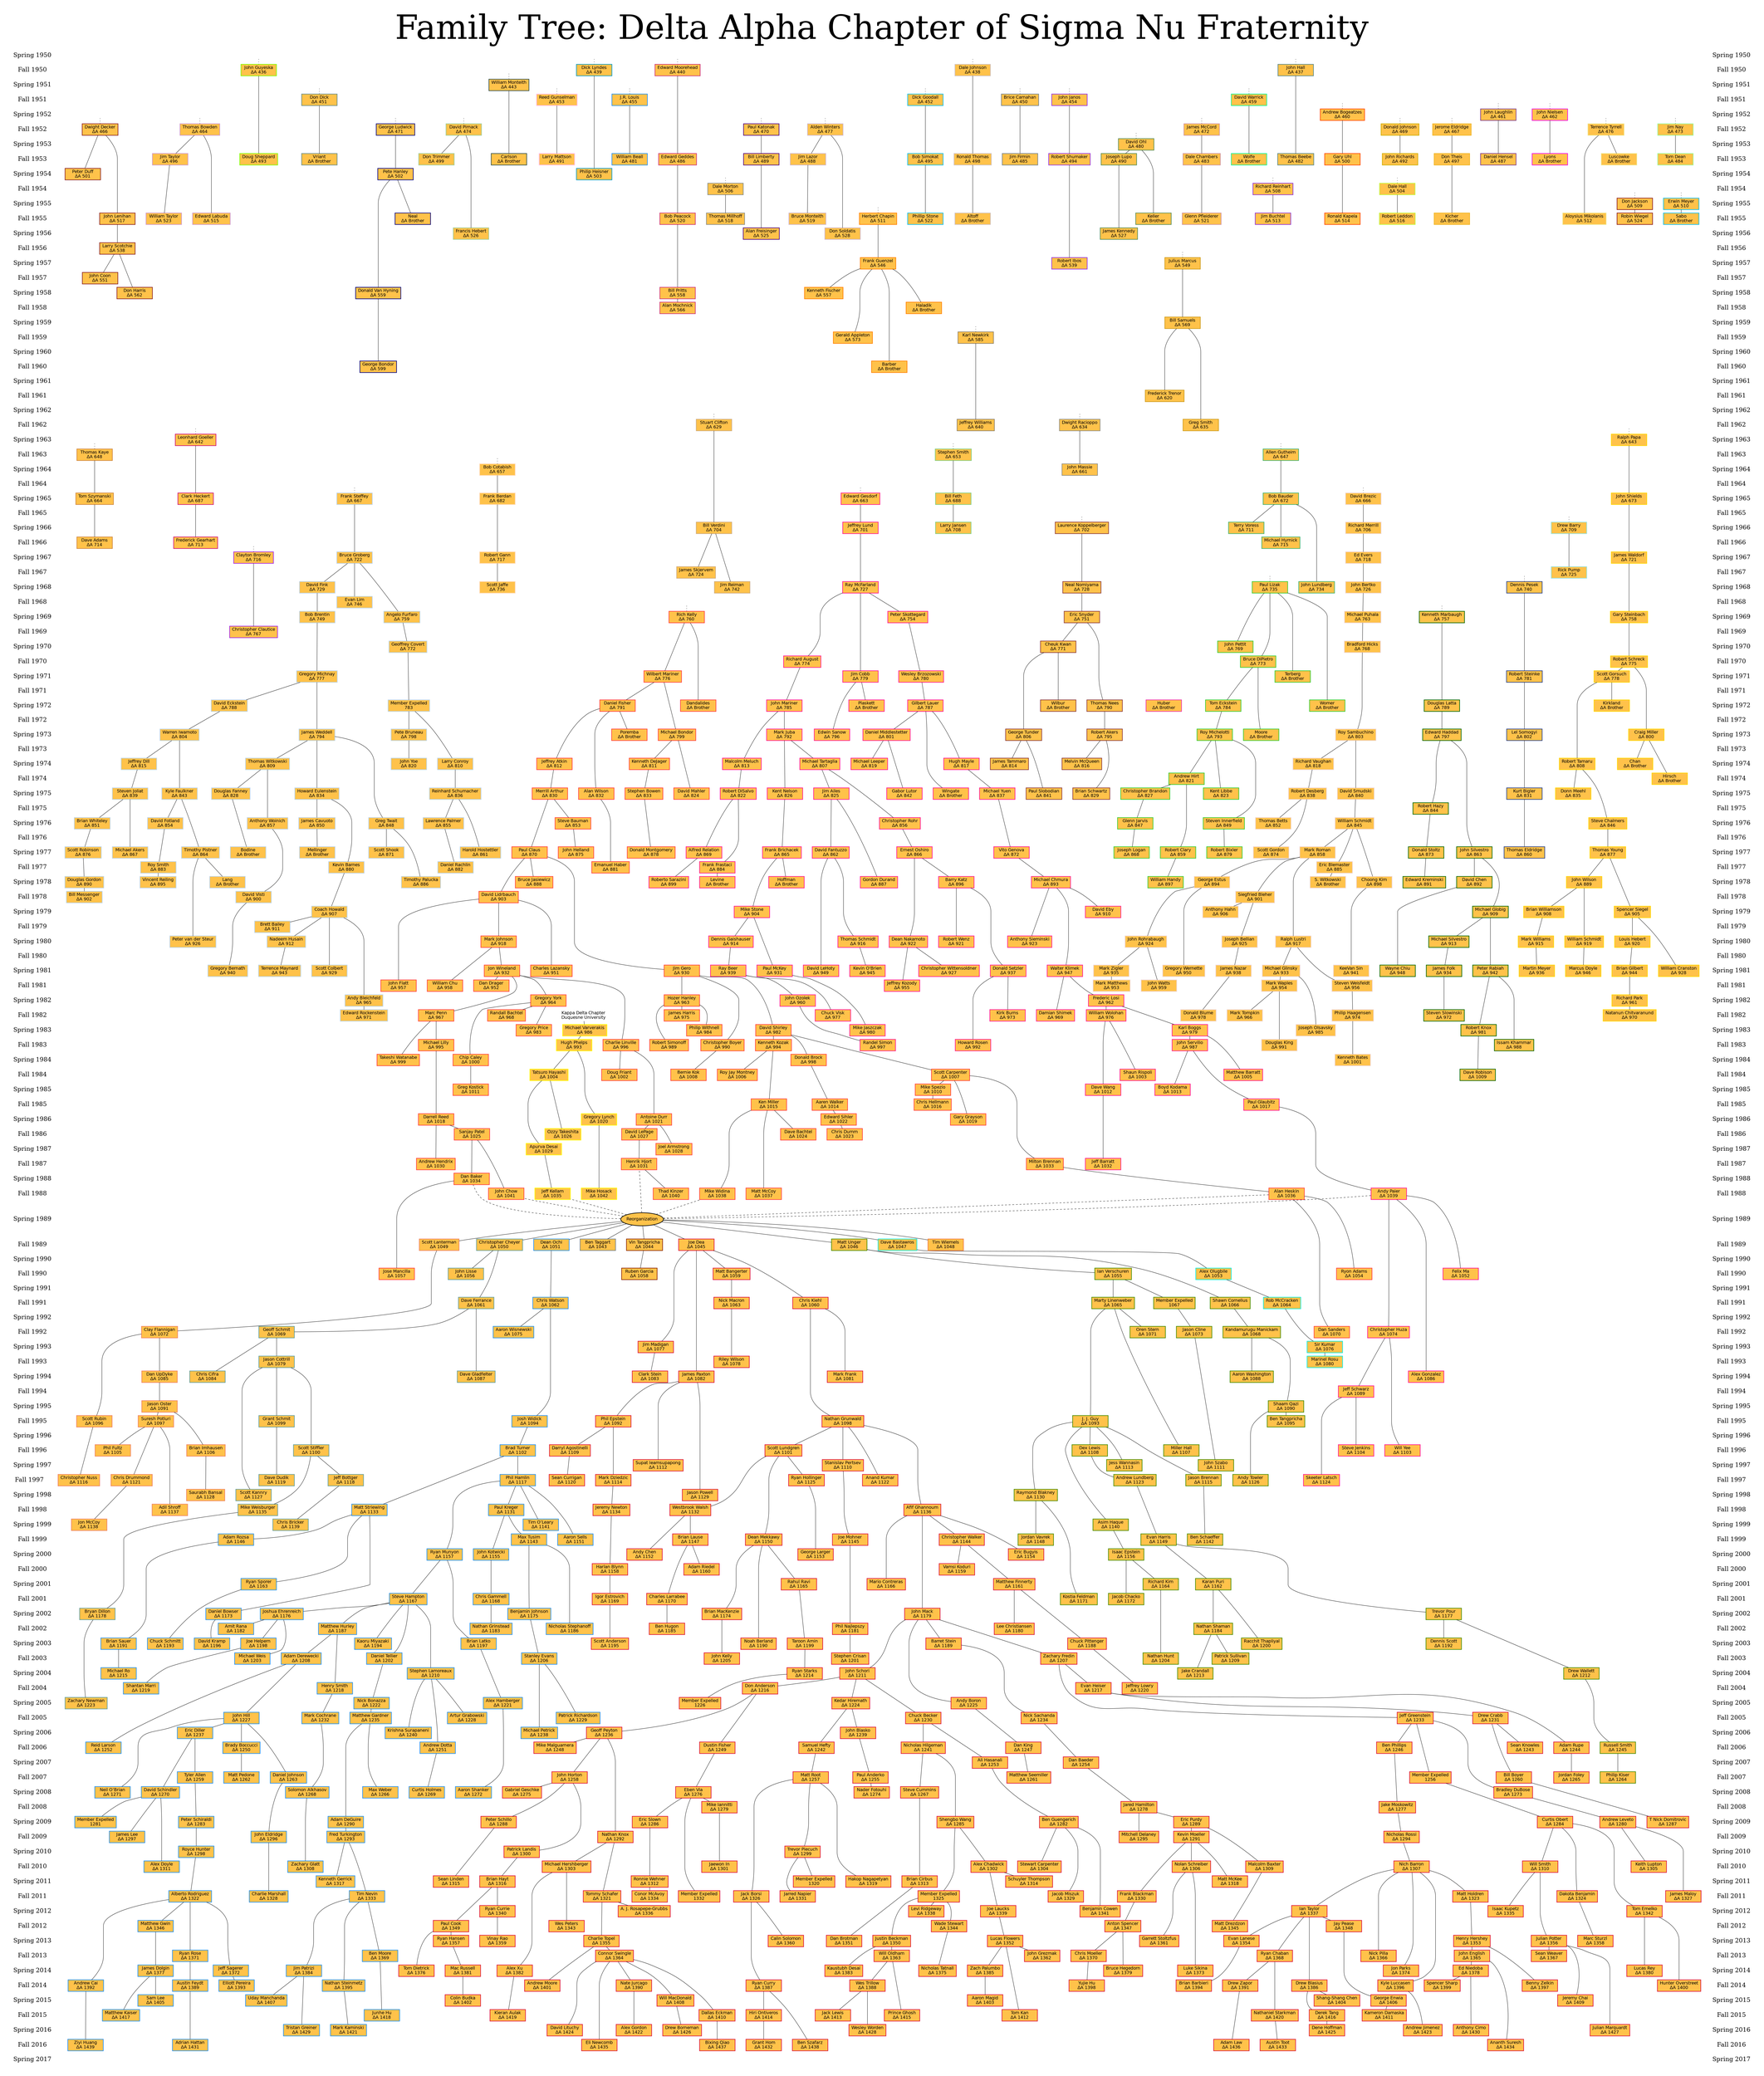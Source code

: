digraph "family_tree" {
    concentrate="False";
    fontsize="110";
    label="Family Tree: Delta Alpha Chapter of Sigma Nu Fraternity";
    labelloc="t";
    nodesep="0.5";
    pad=".5, .5";
    ranksep="0.15";
    ratio="compress";
    size="80";
    node [fontname="dejavu sans",penwidth="2",shape="box",style="filled",width="1.63"];
    edge [arrowhead="none"];
    subgraph "datesL" {
        node [color="none",fontname="dejavu serif",fontsize="20"];
        edge [style="invis"];
        "Spring 1950L" [label="Spring 1950"];
        "Fall 1950L" [label="Fall 1950"];
        "Spring 1951L" [label="Spring 1951"];
        "Fall 1951L" [label="Fall 1951"];
        "Spring 1952L" [label="Spring 1952"];
        "Fall 1952L" [label="Fall 1952"];
        "Spring 1953L" [label="Spring 1953"];
        "Fall 1953L" [label="Fall 1953"];
        "Spring 1954L" [label="Spring 1954"];
        "Fall 1954L" [label="Fall 1954"];
        "Spring 1955L" [label="Spring 1955"];
        "Fall 1955L" [label="Fall 1955"];
        "Spring 1956L" [label="Spring 1956"];
        "Fall 1956L" [label="Fall 1956"];
        "Spring 1957L" [label="Spring 1957"];
        "Fall 1957L" [label="Fall 1957"];
        "Spring 1958L" [label="Spring 1958"];
        "Fall 1958L" [label="Fall 1958"];
        "Spring 1959L" [label="Spring 1959"];
        "Fall 1959L" [label="Fall 1959"];
        "Spring 1960L" [label="Spring 1960"];
        "Fall 1960L" [label="Fall 1960"];
        "Spring 1961L" [label="Spring 1961"];
        "Fall 1961L" [label="Fall 1961"];
        "Spring 1962L" [label="Spring 1962"];
        "Fall 1962L" [label="Fall 1962"];
        "Spring 1963L" [label="Spring 1963"];
        "Fall 1963L" [label="Fall 1963"];
        "Spring 1964L" [label="Spring 1964"];
        "Fall 1964L" [label="Fall 1964"];
        "Spring 1965L" [label="Spring 1965"];
        "Fall 1965L" [label="Fall 1965"];
        "Spring 1966L" [label="Spring 1966"];
        "Fall 1966L" [label="Fall 1966"];
        "Spring 1967L" [label="Spring 1967"];
        "Fall 1967L" [label="Fall 1967"];
        "Spring 1968L" [label="Spring 1968"];
        "Fall 1968L" [label="Fall 1968"];
        "Spring 1969L" [label="Spring 1969"];
        "Fall 1969L" [label="Fall 1969"];
        "Spring 1970L" [label="Spring 1970"];
        "Fall 1970L" [label="Fall 1970"];
        "Spring 1971L" [label="Spring 1971"];
        "Fall 1971L" [label="Fall 1971"];
        "Spring 1972L" [label="Spring 1972"];
        "Fall 1972L" [label="Fall 1972"];
        "Spring 1973L" [label="Spring 1973"];
        "Fall 1973L" [label="Fall 1973"];
        "Spring 1974L" [label="Spring 1974"];
        "Fall 1974L" [label="Fall 1974"];
        "Spring 1975L" [label="Spring 1975"];
        "Fall 1975L" [label="Fall 1975"];
        "Spring 1976L" [label="Spring 1976"];
        "Fall 1976L" [label="Fall 1976"];
        "Spring 1977L" [label="Spring 1977"];
        "Fall 1977L" [label="Fall 1977"];
        "Spring 1978L" [label="Spring 1978"];
        "Fall 1978L" [label="Fall 1978"];
        "Spring 1979L" [label="Spring 1979"];
        "Fall 1979L" [label="Fall 1979"];
        "Spring 1980L" [label="Spring 1980"];
        "Fall 1980L" [label="Fall 1980"];
        "Spring 1981L" [label="Spring 1981"];
        "Fall 1981L" [label="Fall 1981"];
        "Spring 1982L" [label="Spring 1982"];
        "Fall 1982L" [label="Fall 1982"];
        "Spring 1983L" [label="Spring 1983"];
        "Fall 1983L" [label="Fall 1983"];
        "Spring 1984L" [label="Spring 1984"];
        "Fall 1984L" [label="Fall 1984"];
        "Spring 1985L" [label="Spring 1985"];
        "Fall 1985L" [label="Fall 1985"];
        "Spring 1986L" [label="Spring 1986"];
        "Fall 1986L" [label="Fall 1986"];
        "Spring 1987L" [label="Spring 1987"];
        "Fall 1987L" [label="Fall 1987"];
        "Spring 1988L" [label="Spring 1988"];
        "Fall 1988L" [label="Fall 1988"];
        "Spring 1989L" [label="Spring 1989"];
        "Fall 1989L" [label="Fall 1989"];
        "Spring 1990L" [label="Spring 1990"];
        "Fall 1990L" [label="Fall 1990"];
        "Spring 1991L" [label="Spring 1991"];
        "Fall 1991L" [label="Fall 1991"];
        "Spring 1992L" [label="Spring 1992"];
        "Fall 1992L" [label="Fall 1992"];
        "Spring 1993L" [label="Spring 1993"];
        "Fall 1993L" [label="Fall 1993"];
        "Spring 1994L" [label="Spring 1994"];
        "Fall 1994L" [label="Fall 1994"];
        "Spring 1995L" [label="Spring 1995"];
        "Fall 1995L" [label="Fall 1995"];
        "Spring 1996L" [label="Spring 1996"];
        "Fall 1996L" [label="Fall 1996"];
        "Spring 1997L" [label="Spring 1997"];
        "Fall 1997L" [label="Fall 1997"];
        "Spring 1998L" [label="Spring 1998"];
        "Fall 1998L" [label="Fall 1998"];
        "Spring 1999L" [label="Spring 1999"];
        "Fall 1999L" [label="Fall 1999"];
        "Spring 2000L" [label="Spring 2000"];
        "Fall 2000L" [label="Fall 2000"];
        "Spring 2001L" [label="Spring 2001"];
        "Fall 2001L" [label="Fall 2001"];
        "Spring 2002L" [label="Spring 2002"];
        "Fall 2002L" [label="Fall 2002"];
        "Spring 2003L" [label="Spring 2003"];
        "Fall 2003L" [label="Fall 2003"];
        "Spring 2004L" [label="Spring 2004"];
        "Fall 2004L" [label="Fall 2004"];
        "Spring 2005L" [label="Spring 2005"];
        "Fall 2005L" [label="Fall 2005"];
        "Spring 2006L" [label="Spring 2006"];
        "Fall 2006L" [label="Fall 2006"];
        "Spring 2007L" [label="Spring 2007"];
        "Fall 2007L" [label="Fall 2007"];
        "Spring 2008L" [label="Spring 2008"];
        "Fall 2008L" [label="Fall 2008"];
        "Spring 2009L" [label="Spring 2009"];
        "Fall 2009L" [label="Fall 2009"];
        "Spring 2010L" [label="Spring 2010"];
        "Fall 2010L" [label="Fall 2010"];
        "Spring 2011L" [label="Spring 2011"];
        "Fall 2011L" [label="Fall 2011"];
        "Spring 2012L" [label="Spring 2012"];
        "Fall 2012L" [label="Fall 2012"];
        "Spring 2013L" [label="Spring 2013"];
        "Fall 2013L" [label="Fall 2013"];
        "Spring 2014L" [label="Spring 2014"];
        "Fall 2014L" [label="Fall 2014"];
        "Spring 2015L" [label="Spring 2015"];
        "Fall 2015L" [label="Fall 2015"];
        "Spring 2016L" [label="Spring 2016"];
        "Fall 2016L" [label="Fall 2016"];
        "Spring 2017L" [label="Spring 2017"];
        "Spring 1950L" -> "Fall 1950L";
        "Fall 1950L" -> "Spring 1951L";
        "Spring 1951L" -> "Fall 1951L";
        "Fall 1951L" -> "Spring 1952L";
        "Spring 1952L" -> "Fall 1952L";
        "Fall 1952L" -> "Spring 1953L";
        "Spring 1953L" -> "Fall 1953L";
        "Fall 1953L" -> "Spring 1954L";
        "Spring 1954L" -> "Fall 1954L";
        "Fall 1954L" -> "Spring 1955L";
        "Spring 1955L" -> "Fall 1955L";
        "Fall 1955L" -> "Spring 1956L";
        "Spring 1956L" -> "Fall 1956L";
        "Fall 1956L" -> "Spring 1957L";
        "Spring 1957L" -> "Fall 1957L";
        "Fall 1957L" -> "Spring 1958L";
        "Spring 1958L" -> "Fall 1958L";
        "Fall 1958L" -> "Spring 1959L";
        "Spring 1959L" -> "Fall 1959L";
        "Fall 1959L" -> "Spring 1960L";
        "Spring 1960L" -> "Fall 1960L";
        "Fall 1960L" -> "Spring 1961L";
        "Spring 1961L" -> "Fall 1961L";
        "Fall 1961L" -> "Spring 1962L";
        "Spring 1962L" -> "Fall 1962L";
        "Fall 1962L" -> "Spring 1963L";
        "Spring 1963L" -> "Fall 1963L";
        "Fall 1963L" -> "Spring 1964L";
        "Spring 1964L" -> "Fall 1964L";
        "Fall 1964L" -> "Spring 1965L";
        "Spring 1965L" -> "Fall 1965L";
        "Fall 1965L" -> "Spring 1966L";
        "Spring 1966L" -> "Fall 1966L";
        "Fall 1966L" -> "Spring 1967L";
        "Spring 1967L" -> "Fall 1967L";
        "Fall 1967L" -> "Spring 1968L";
        "Spring 1968L" -> "Fall 1968L";
        "Fall 1968L" -> "Spring 1969L";
        "Spring 1969L" -> "Fall 1969L";
        "Fall 1969L" -> "Spring 1970L";
        "Spring 1970L" -> "Fall 1970L";
        "Fall 1970L" -> "Spring 1971L";
        "Spring 1971L" -> "Fall 1971L";
        "Fall 1971L" -> "Spring 1972L";
        "Spring 1972L" -> "Fall 1972L";
        "Fall 1972L" -> "Spring 1973L";
        "Spring 1973L" -> "Fall 1973L";
        "Fall 1973L" -> "Spring 1974L";
        "Spring 1974L" -> "Fall 1974L";
        "Fall 1974L" -> "Spring 1975L";
        "Spring 1975L" -> "Fall 1975L";
        "Fall 1975L" -> "Spring 1976L";
        "Spring 1976L" -> "Fall 1976L";
        "Fall 1976L" -> "Spring 1977L";
        "Spring 1977L" -> "Fall 1977L";
        "Fall 1977L" -> "Spring 1978L";
        "Spring 1978L" -> "Fall 1978L";
        "Fall 1978L" -> "Spring 1979L";
        "Spring 1979L" -> "Fall 1979L";
        "Fall 1979L" -> "Spring 1980L";
        "Spring 1980L" -> "Fall 1980L";
        "Fall 1980L" -> "Spring 1981L";
        "Spring 1981L" -> "Fall 1981L";
        "Fall 1981L" -> "Spring 1982L";
        "Spring 1982L" -> "Fall 1982L";
        "Fall 1982L" -> "Spring 1983L";
        "Spring 1983L" -> "Fall 1983L";
        "Fall 1983L" -> "Spring 1984L";
        "Spring 1984L" -> "Fall 1984L";
        "Fall 1984L" -> "Spring 1985L";
        "Spring 1985L" -> "Fall 1985L";
        "Fall 1985L" -> "Spring 1986L";
        "Spring 1986L" -> "Fall 1986L";
        "Fall 1986L" -> "Spring 1987L";
        "Spring 1987L" -> "Fall 1987L";
        "Fall 1987L" -> "Spring 1988L";
        "Spring 1988L" -> "Fall 1988L";
        "Fall 1988L" -> "Spring 1989L";
        "Spring 1989L" -> "Fall 1989L";
        "Fall 1989L" -> "Spring 1990L";
        "Spring 1990L" -> "Fall 1990L";
        "Fall 1990L" -> "Spring 1991L";
        "Spring 1991L" -> "Fall 1991L";
        "Fall 1991L" -> "Spring 1992L";
        "Spring 1992L" -> "Fall 1992L";
        "Fall 1992L" -> "Spring 1993L";
        "Spring 1993L" -> "Fall 1993L";
        "Fall 1993L" -> "Spring 1994L";
        "Spring 1994L" -> "Fall 1994L";
        "Fall 1994L" -> "Spring 1995L";
        "Spring 1995L" -> "Fall 1995L";
        "Fall 1995L" -> "Spring 1996L";
        "Spring 1996L" -> "Fall 1996L";
        "Fall 1996L" -> "Spring 1997L";
        "Spring 1997L" -> "Fall 1997L";
        "Fall 1997L" -> "Spring 1998L";
        "Spring 1998L" -> "Fall 1998L";
        "Fall 1998L" -> "Spring 1999L";
        "Spring 1999L" -> "Fall 1999L";
        "Fall 1999L" -> "Spring 2000L";
        "Spring 2000L" -> "Fall 2000L";
        "Fall 2000L" -> "Spring 2001L";
        "Spring 2001L" -> "Fall 2001L";
        "Fall 2001L" -> "Spring 2002L";
        "Spring 2002L" -> "Fall 2002L";
        "Fall 2002L" -> "Spring 2003L";
        "Spring 2003L" -> "Fall 2003L";
        "Fall 2003L" -> "Spring 2004L";
        "Spring 2004L" -> "Fall 2004L";
        "Fall 2004L" -> "Spring 2005L";
        "Spring 2005L" -> "Fall 2005L";
        "Fall 2005L" -> "Spring 2006L";
        "Spring 2006L" -> "Fall 2006L";
        "Fall 2006L" -> "Spring 2007L";
        "Spring 2007L" -> "Fall 2007L";
        "Fall 2007L" -> "Spring 2008L";
        "Spring 2008L" -> "Fall 2008L";
        "Fall 2008L" -> "Spring 2009L";
        "Spring 2009L" -> "Fall 2009L";
        "Fall 2009L" -> "Spring 2010L";
        "Spring 2010L" -> "Fall 2010L";
        "Fall 2010L" -> "Spring 2011L";
        "Spring 2011L" -> "Fall 2011L";
        "Fall 2011L" -> "Spring 2012L";
        "Spring 2012L" -> "Fall 2012L";
        "Fall 2012L" -> "Spring 2013L";
        "Spring 2013L" -> "Fall 2013L";
        "Fall 2013L" -> "Spring 2014L";
        "Spring 2014L" -> "Fall 2014L";
        "Fall 2014L" -> "Spring 2015L";
        "Spring 2015L" -> "Fall 2015L";
        "Fall 2015L" -> "Spring 2016L";
        "Spring 2016L" -> "Fall 2016L";
        "Fall 2016L" -> "Spring 2017L";
    }
    subgraph "members" {
        node [fillcolor=".11 .71 1."];
        "648" [color="tan3",label="Thomas Kaye\nΔΑ 648"];
        "648 Parent" [height="0",style="invis",width="0"];
        "664" [color="tan3",label="Tom Szymanski\nΔΑ 664"];
        "714" [color="tan3",label="Dave Adams\nΔΑ 714"];
        "466" [color="brown4",label="Dwight Decker\nΔΑ 466"];
        "466 Parent" [height="0",style="invis",width="0"];
        "501" [color="brown4",label="Peter Duff\nΔΑ 501"];
        "517" [color="brown4",label="John Lenihan\nΔΑ 517"];
        "538" [color="brown4",label="Larry Scotchie\nΔΑ 538"];
        "551" [color="brown4",label="John Coon\nΔΑ 551"];
        "562" [color="brown4",label="Don Harris\nΔΑ 562"];
        "464" [color="plum3",label="Thomas Bowden\nΔΑ 464"];
        "464 Parent" [height="0",style="invis",width="0"];
        "496" [color="plum3",label="Jim Taylor\nΔΑ 496"];
        "515" [color="plum3",label="Edward Labuda\nΔΑ 515"];
        "523" [color="plum3",label="William Taylor\nΔΑ 523"];
        "436" [color="chartreuse1",label="John Guyeska\nΔΑ 436"];
        "436 Parent" [height="0",style="invis",width="0"];
        "493" [color="chartreuse1",label="Doug Sheppard\nΔΑ 493"];
        "642" [color="deeppink3",label="Leonhard Goeller\nΔΑ 642"];
        "642 Parent" [height="0",style="invis",width="0"];
        "687" [color="deeppink3",label="Clark Heckert\nΔΑ 687"];
        "713" [color="deeppink3",label="Frederick Gearhart\nΔΑ 713"];
        "451" [color="paleturquoise4",label="Don Dick\nΔΑ 451"];
        "451 Parent" [height="0",style="invis",width="0"];
        "Brother 24" [color="paleturquoise4",label="Vriant\nΔΑ Brother"];
        "471" [color="navy",label="George Ludwick\nΔΑ 471"];
        "471 Parent" [height="0",style="invis",width="0"];
        "502" [color="navy",label="Pete Hanley\nΔΑ 502"];
        "559" [color="navy",label="Donald Van Hyning\nΔΑ 559"];
        "599" [color="navy",label="George Bondor\nΔΑ 599"];
        "Brother 19" [color="navy",label="Neal\nΔΑ Brother"];
        "474" [color="darkseagreen3",label="David Pirnack\nΔΑ 474"];
        "474 Parent" [height="0",style="invis",width="0"];
        "499" [color="darkseagreen3",label="Don Trimmer\nΔΑ 499"];
        "526" [color="darkseagreen3",label="Francis Hebert\nΔΑ 526"];
        "443" [color="darkslategray",label="William Monteith\nΔΑ 443"];
        "443 Parent" [height="0",style="invis",width="0"];
        "Brother 3" [color="darkslategray",label="Carlson\nΔΑ Brother"];
        "453" [color="plum1",label="Reed Gunselman\nΔΑ 453"];
        "453 Parent" [height="0",style="invis",width="0"];
        "491" [color="plum1",label="Larry Mattson\nΔΑ 491"];
        "439" [color="deepskyblue3",label="Dick Lyndes\nΔΑ 439"];
        "439 Parent" [height="0",style="invis",width="0"];
        "503" [color="deepskyblue3",label="Philip Heisner\nΔΑ 503"];
        "455" [color="dodgerblue1",label="J.R. Louis\nΔΑ 455"];
        "455 Parent" [height="0",style="invis",width="0"];
        "481" [color="dodgerblue1",label="William Beall\nΔΑ 481"];
        "716" [color="purple",label="Clayton Bromley\nΔΑ 716"];
        "716 Parent" [height="0",style="invis",width="0"];
        "767" [color="purple",label="Christopher Clautice\nΔΑ 767"];
        "667" [color="slategray2",label="Frank Steffey\nΔΑ 667"];
        "667 Parent" [height="0",style="invis",width="0"];
        "722" [color="slategray2",label="Bruce Groberg\nΔΑ 722"];
        "729" [color="slategray2",label="David Fink\nΔΑ 729"];
        "746" [color="slategray2",label="Evan Lim\nΔΑ 746"];
        "749" [color="slategray2",label="Bob Brentin\nΔΑ 749"];
        "759" [color="slategray2",label="Angelo Furfaro\nΔΑ 759"];
        "772" [color="slategray2",label="Geoffrey Covert\nΔΑ 772"];
        "777" [color="slategray2",label="Gregory Michnay\nΔΑ 777"];
        "783" [color="slategray2",label="Member Expelled\n783"];
        "788" [color="slategray2",label="David Eckstein\nΔΑ 788"];
        "794" [color="slategray2",label="James Weddell\nΔΑ 794"];
        "798" [color="slategray2",label="Pete Bruneau\nΔΑ 798"];
        "804" [color="slategray2",label="Warren Iwamoto\nΔΑ 804"];
        "809" [color="slategray2",label="Thomas Witkowski\nΔΑ 809"];
        "810" [color="slategray2",label="Larry Conroy\nΔΑ 810"];
        "815" [color="slategray2",label="Jeffrey Dill\nΔΑ 815"];
        "820" [color="slategray2",label="John Yoe\nΔΑ 820"];
        "828" [color="slategray2",label="Douglas Fanney\nΔΑ 828"];
        "834" [color="slategray2",label="Howard Eulenstein\nΔΑ 834"];
        "836" [color="slategray2",label="Reinhard Schumacher\nΔΑ 836"];
        "839" [color="slategray2",label="Steven Joliat\nΔΑ 839"];
        "843" [color="slategray2",label="Kyle Faulkner\nΔΑ 843"];
        "848" [color="slategray2",label="Greg Twait\nΔΑ 848"];
        "850" [color="slategray2",label="James Cavuoto\nΔΑ 850"];
        "851" [color="slategray2",label="Brian Whiteley\nΔΑ 851"];
        "854" [color="slategray2",label="David Fotland\nΔΑ 854"];
        "855" [color="slategray2",label="Lawrence Palmer\nΔΑ 855"];
        "857" [color="slategray2",label="Anthony Woinich\nΔΑ 857"];
        "861" [color="slategray2",label="Harold Hostettler\nΔΑ 861"];
        "864" [color="slategray2",label="Timothy Pistner\nΔΑ 864"];
        "867" [color="slategray2",label="Michael Akers\nΔΑ 867"];
        "871" [color="slategray2",label="Scott Shook\nΔΑ 871"];
        "876" [color="slategray2",label="Scott Robinson\nΔΑ 876"];
        "880" [color="slategray2",label="Kevin Barnes\nΔΑ 880"];
        "882" [color="slategray2",label="Daniel Rachlin\nΔΑ 882"];
        "883" [color="slategray2",label="Roy Smith\nΔΑ 883"];
        "886" [color="slategray2",label="Timothy Palucka\nΔΑ 886"];
        "890" [color="slategray2",label="Douglas Gordon\nΔΑ 890"];
        "895" [color="slategray2",label="Vincent Reiling\nΔΑ 895"];
        "900" [color="slategray2",label="David Visti\nΔΑ 900"];
        "902" [color="slategray2",label="Bill Messenger\nΔΑ 902"];
        "907" [color="slategray2",label="Coach Howald\nΔΑ 907"];
        "911" [color="slategray2",label="Brett Bailey\nΔΑ 911"];
        "912" [color="slategray2",label="Nadeem Husain\nΔΑ 912"];
        "926" [color="slategray2",label="Peter van der Steur\nΔΑ 926"];
        "929" [color="slategray2",label="Scott Colbert\nΔΑ 929"];
        "940" [color="slategray2",label="Gregory Bernath\nΔΑ 940"];
        "943" [color="slategray2",label="Terrence Maynard\nΔΑ 943"];
        "965" [color="slategray2",label="Andy Bleichfeld\nΔΑ 965"];
        "971" [color="slategray2",label="Edward Rockenstein\nΔΑ 971"];
        "Brother 13" [color="slategray2",label="Lang\nΔΑ Brother"];
        "Brother 17" [color="slategray2",label="Mellinger\nΔΑ Brother"];
        "Brother 2" [color="slategray2",label="Bodine\nΔΑ Brother"];
        "440" [color="violetred3",label="Edward Moorehead\nΔΑ 440"];
        "440 Parent" [height="0",style="invis",width="0"];
        "486" [color="violetred3",label="Edward Geddes\nΔΑ 486"];
        "520" [color="violetred3",label="Bob Peacock\nΔΑ 520"];
        "558" [color="violetred3",label="Bill Pritts\nΔΑ 558"];
        "566" [color="violetred3",label="Alan Mochnick\nΔΑ 566"];
        "506" [color="azure4",label="Dale Morton\nΔΑ 506"];
        "506 Parent" [height="0",style="invis",width="0"];
        "518" [color="azure4",label="Thomas Millhoff\nΔΑ 518"];
        "470" [color="indigo",label="Paul Katonak\nΔΑ 470"];
        "470 Parent" [height="0",style="invis",width="0"];
        "489" [color="indigo",label="Bill Limberty\nΔΑ 489"];
        "525" [color="indigo",label="Alan Freisinger\nΔΑ 525"];
        "477" [color="thistle3",label="Alden Winters\nΔΑ 477"];
        "477 Parent" [height="0",style="invis",width="0"];
        "488" [color="thistle3",label="Jim Lazor\nΔΑ 488"];
        "519" [color="thistle3",label="Bruce Monteith\nΔΑ 519"];
        "528" [color="thistle3",label="Don Soldatis\nΔΑ 528"];
        "511" [color="darkorange1",label="Herbert Chapin\nΔΑ 511"];
        "511 Parent" [height="0",style="invis",width="0"];
        "546" [color="darkorange1",label="Frank Guenzel\nΔΑ 546"];
        "557" [color="darkorange1",label="Kenneth Fischer\nΔΑ 557"];
        "573" [color="darkorange1",label="Gerald Appleton\nΔΑ 573"];
        "Brother 1" [color="darkorange1",label="Barber\nΔΑ Brother"];
        "Brother 6" [color="darkorange1",label="Haladik\nΔΑ Brother"];
        "452" [color="deepskyblue1",label="Dick Goodall\nΔΑ 452"];
        "452 Parent" [height="0",style="invis",width="0"];
        "495" [color="deepskyblue1",label="Bob Simokat\nΔΑ 495"];
        "522" [color="deepskyblue1",label="Phillip Stone\nΔΑ 522"];
        "438" [color="lavenderblush3",label="Dale Johnson\nΔΑ 438"];
        "438 Parent" [height="0",style="invis",width="0"];
        "498" [color="lavenderblush3",label="Ronald Thomas\nΔΑ 498"];
        "Brother 0" [color="lavenderblush3",label="Altoff\nΔΑ Brother"];
        "Spacer" [height="1.5",style="invis",width="0"];
        "450" [color="slategray",label="Brice Carnahan\nΔΑ 450"];
        "450 Parent" [height="0",style="invis",width="0"];
        "485" [color="slategray",label="Jim Firmin\nΔΑ 485"];
        "454" [color="purple2",label="John Janos\nΔΑ 454"];
        "454 Parent" [height="0",style="invis",width="0"];
        "494" [color="purple2",label="Robert Shumaker\nΔΑ 494"];
        "539" [color="purple2",label="Robert Ibos\nΔΑ 539"];
        "657" [color="peachpuff",label="Bob Cotabish\nΔΑ 657"];
        "657 Parent" [height="0",style="invis",width="0"];
        "682" [color="peachpuff",label="Frank Berdan\nΔΑ 682"];
        "717" [color="peachpuff",label="Robert Gann\nΔΑ 717"];
        "736" [color="peachpuff",label="Scott Jaffe\nΔΑ 736"];
        "480" [color="palegreen4",label="David Ohl\nΔΑ 480"];
        "480 Parent" [height="0",style="invis",width="0"];
        "490" [color="palegreen4",label="Joseph Lupo\nΔΑ 490"];
        "527" [color="palegreen4",label="James Kennedy\nΔΑ 527"];
        "Brother 10" [color="palegreen4",label="Keller\nΔΑ Brother"];
        "472" [color="pink3",label="James McCord\nΔΑ 472"];
        "472 Parent" [height="0",style="invis",width="0"];
        "483" [color="pink3",label="Dale Chambers\nΔΑ 483"];
        "521" [color="pink3",label="Glenn Pfleiderer\nΔΑ 521"];
        "629" [color="burlywood3",label="Stuart Clifton\nΔΑ 629"];
        "629 Parent" [height="0",style="invis",width="0"];
        "704" [color="burlywood3",label="Bill Verdini\nΔΑ 704"];
        "724" [color="burlywood3",label="James Skjervem\nΔΑ 724"];
        "742" [color="burlywood3",label="Jim Reiman\nΔΑ 742"];
        "585" [color="wheat4",label="Karl Newkirk\nΔΑ 585"];
        "585 Parent" [height="0",style="invis",width="0"];
        "640" [color="wheat4",label="Jeffrey Williams\nΔΑ 640"];
        "1000" [color="brown1",label="Chip Caley\nΔΑ 1000"];
        "1002" [color="brown1",label="Doug Friant\nΔΑ 1002"];
        "1003" [color="deeppink",label="Shaun Rispoli\nΔΑ 1003"];
        "1004" [color="yellow",label="Tatsuro Hayashi\nΔΑ 1004"];
        "1005" [color="deeppink",label="Matthew Barratt\nΔΑ 1005"];
        "1006" [color="brown1",label="Roy Jay Montney\nΔΑ 1006"];
        "1007" [color="brown1",label="Scott Carpenter\nΔΑ 1007"];
        "1008" [color="brown1",label="Bernie Kok\nΔΑ 1008"];
        "1010" [color="brown1",label="Mike Spezio\nΔΑ 1010"];
        "1011" [color="brown1",label="Greg Kostick\nΔΑ 1011"];
        "1012" [color="deeppink",label="Dave Wang\nΔΑ 1012"];
        "1013" [color="deeppink",label="Boyd Kodama\nΔΑ 1013"];
        "1014" [color="brown1",label="Aaren Walker\nΔΑ 1014"];
        "1015" [color="brown1",label="Ken Miller\nΔΑ 1015"];
        "1016" [color="brown1",label="Chris Hellmann\nΔΑ 1016"];
        "1017" [color="deeppink",label="Paul Glaubitz\nΔΑ 1017"];
        "1018" [color="brown1",label="Darrell Reed\nΔΑ 1018"];
        "1019" [color="brown1",label="Gary Grayson\nΔΑ 1019"];
        "1020" [color="yellow",label="Gregory Lynch\nΔΑ 1020"];
        "1021" [color="brown1",label="Antoine Durr\nΔΑ 1021"];
        "1022" [color="brown1",label="Edward Sihler\nΔΑ 1022"];
        "1023" [color="brown1",label="Chris Dumm\nΔΑ 1023"];
        "1024" [color="brown1",label="Dave Bachtel\nΔΑ 1024"];
        "1025" [color="brown1",label="Sanjay Patel\nΔΑ 1025"];
        "1026" [color="yellow",label="Ozzy Takeshita\nΔΑ 1026"];
        "1027" [color="brown1",label="David LePage\nΔΑ 1027"];
        "1028" [color="brown1",label="Joel Armstrong\nΔΑ 1028"];
        "1029" [color="yellow",label="Apurva Desai\nΔΑ 1029"];
        "1030" [color="brown1",label="Andrew Hendrix\nΔΑ 1030"];
        "1031" [color="brown1",label="Henrik Hjort\nΔΑ 1031"];
        "1032" [color="deeppink",label="Jeff Barratt\nΔΑ 1032"];
        "1033" [color="brown1",label="Milton Brennan\nΔΑ 1033"];
        "1034" [color="brown1",label="Dan Baker\nΔΑ 1034"];
        "1035" [color="yellow",label="Jeff Kellam\nΔΑ 1035"];
        "1036" [color="brown1",label="Alan Heskin\nΔΑ 1036"];
        "1037" [color="brown1",label="Matt McCoy\nΔΑ 1037"];
        "1038" [color="brown1",label="Mike Widina\nΔΑ 1038"];
        "1039" [color="deeppink",label="Andy Paier\nΔΑ 1039"];
        "1040" [color="brown1",label="Thad Kinzer\nΔΑ 1040"];
        "1041" [color="brown1",label="John Chow\nΔΑ 1041"];
        "1042" [color="yellow",label="Mike Hosack\nΔΑ 1042"];
        "1043" [color="slategrey",label="Ben Taggart\nΔΑ 1043"];
        "1044" [color="orangered4",label="Vin Tangpricha\nΔΑ 1044"];
        "1045" [color="crimson",label="Joe Dea\nΔΑ 1045"];
        "1046" [color="chartreuse4",label="Matt Unger\nΔΑ 1046"];
        "1047" [color="cyan2",label="Dave Bastawros\nΔΑ 1047"];
        "1048" [color="sienna2",label="Tim Wiemels\nΔΑ 1048"];
        "1049" [color="salmon2",label="Scott Lanterman\nΔΑ 1049"];
        "1050" [color="cadetblue",label="Christopher Cheyer\nΔΑ 1050"];
        "1051" [color="dodgerblue",label="Dean Ochi\nΔΑ 1051"];
        "1052" [color="deeppink",label="Felix Ma\nΔΑ 1052"];
        "1053" [color="cyan2",label="Alex Olugbile\nΔΑ 1053"];
        "1054" [color="brown1",label="Ryon Adams\nΔΑ 1054"];
        "1055" [color="chartreuse4",label="Ian Verschuren\nΔΑ 1055"];
        "1056" [color="cadetblue",label="John Lisse\nΔΑ 1056"];
        "1057" [color="brown1",label="Jose Mancilla\nΔΑ 1057"];
        "1058" [color="orangered4",label="Ruben Garcia\nΔΑ 1058"];
        "1059" [color="crimson",label="Matt Bangerter\nΔΑ 1059"];
        "1060" [color="crimson",label="Chris Kiehl\nΔΑ 1060"];
        "1061" [color="cadetblue",label="Dave Ferrance\nΔΑ 1061"];
        "1062" [color="dodgerblue",label="Chris Watson\nΔΑ 1062"];
        "1063" [color="crimson",label="Nick Macron\nΔΑ 1063"];
        "1064" [color="cyan2",label="Rob McCracken\nΔΑ 1064"];
        "1065" [color="chartreuse4",label="Marty Linenweber\nΔΑ 1065"];
        "1066" [color="chartreuse4",label="Shawn Cornelius\nΔΑ 1066"];
        "1067" [color="chartreuse4",label="Member Expelled\n1067"];
        "1068" [color="chartreuse4",label="Kandamurugu Manickam\nΔΑ 1068"];
        "1069" [color="cadetblue",label="Geoff Schmit\nΔΑ 1069"];
        "1070" [color="brown1",label="Dan Sanders\nΔΑ 1070"];
        "1071" [color="chartreuse4",label="Oren Stern\nΔΑ 1071"];
        "1072" [color="salmon2",label="Clay Flannigan\nΔΑ 1072"];
        "1073" [color="chartreuse4",label="Jason Cline\nΔΑ 1073"];
        "1074" [color="deeppink",label="Christopher Huza\nΔΑ 1074"];
        "1075" [color="dodgerblue",label="Aaron Wisnewski\nΔΑ 1075"];
        "1076" [color="cyan2",label="Sir Kumar\nΔΑ 1076"];
        "1077" [color="crimson",label="Jim Madigan\nΔΑ 1077"];
        "1078" [color="crimson",label="Riley Wilson\nΔΑ 1078"];
        "1079" [color="cadetblue",label="Jason Cottrill\nΔΑ 1079"];
        "1080" [color="cyan2",label="Marinel Rosu\nΔΑ 1080"];
        "1081" [color="crimson",label="Mark Frank\nΔΑ 1081"];
        "1082" [color="crimson",label="James Paxton\nΔΑ 1082"];
        "1083" [color="crimson",label="Clark Stein\nΔΑ 1083"];
        "1084" [color="cadetblue",label="Chris Cifra\nΔΑ 1084"];
        "1085" [color="salmon2",label="Dan UpDyke\nΔΑ 1085"];
        "1086" [color="deeppink",label="Alex Gonzalez\nΔΑ 1086"];
        "1087" [color="cadetblue",label="Dave Gladfelter\nΔΑ 1087"];
        "1088" [color="chartreuse4",label="Aaron Washington\nΔΑ 1088"];
        "1089" [color="deeppink",label="Jeff Schwarz\nΔΑ 1089"];
        "1090" [color="chartreuse4",label="Shaam Qazi\nΔΑ 1090"];
        "1091" [color="salmon2",label="Jason Oster\nΔΑ 1091"];
        "1092" [color="crimson",label="Phil Epstein\nΔΑ 1092"];
        "1093" [color="chartreuse4",label="J. J. Guy\nΔΑ 1093"];
        "1094" [color="dodgerblue",label="Josh Widick\nΔΑ 1094"];
        "1095" [color="chartreuse4",label="Ben Tangpricha\nΔΑ 1095"];
        "1096" [color="salmon2",label="Scott Rubin\nΔΑ 1096"];
        "1097" [color="salmon2",label="Suresh Potluri\nΔΑ 1097"];
        "1098" [color="crimson",label="Nathan Grunwald\nΔΑ 1098"];
        "1099" [color="cadetblue",label="Grant Schmit\nΔΑ 1099"];
        "1100" [color="cadetblue",label="Scott Stiffler\nΔΑ 1100"];
        "1101" [color="crimson",label="Scott Lundgren\nΔΑ 1101"];
        "1102" [color="dodgerblue",label="Brad Turner\nΔΑ 1102"];
        "1103" [color="deeppink",label="Will Yee\nΔΑ 1103"];
        "1104" [color="deeppink",label="Steve Jenkins\nΔΑ 1104"];
        "1105" [color="salmon2",label="Phil Fultz\nΔΑ 1105"];
        "1106" [color="salmon2",label="Brian Imhausen\nΔΑ 1106"];
        "1107" [color="chartreuse4",label="Miller Hall\nΔΑ 1107"];
        "1108" [color="chartreuse4",label="Dex Lewis\nΔΑ 1108"];
        "1109" [color="crimson",label="Darryl Agostinelli\nΔΑ 1109"];
        "1110" [color="crimson",label="Stanislav Pertsev\nΔΑ 1110"];
        "1111" [color="chartreuse4",label="John Szabo\nΔΑ 1111"];
        "1112" [color="crimson",label="Supat Ieamsupapong\nΔΑ 1112"];
        "1113" [color="chartreuse4",label="Jess Wannasin\nΔΑ 1113"];
        "1114" [color="crimson",label="Mark Dziedzic\nΔΑ 1114"];
        "1115" [color="chartreuse4",label="Jason Brennan\nΔΑ 1115"];
        "1116" [color="salmon2",label="Christopher Nuss\nΔΑ 1116"];
        "1117" [color="dodgerblue",label="Phil Hamlin\nΔΑ 1117"];
        "1118" [color="cadetblue",label="Jeff Bottger\nΔΑ 1118"];
        "1119" [color="cadetblue",label="Dave Dudik\nΔΑ 1119"];
        "1120" [color="crimson",label="Sean Currigan\nΔΑ 1120"];
        "1121" [color="salmon2",label="Chris Drummond\nΔΑ 1121"];
        "1122" [color="crimson",label="Anand Kumar\nΔΑ 1122"];
        "1123" [color="chartreuse4",label="Andrew Lundberg\nΔΑ 1123"];
        "1124" [color="deeppink",label="Skeeter Latsch\nΔΑ 1124"];
        "1125" [color="crimson",label="Ryan Hollinger\nΔΑ 1125"];
        "1126" [color="chartreuse4",label="Andy Towler\nΔΑ 1126"];
        "1127" [color="cadetblue",label="Scott Kannry\nΔΑ 1127"];
        "1128" [color="salmon2",label="Saurabh Bansal\nΔΑ 1128"];
        "1129" [color="crimson",label="Jason Powell\nΔΑ 1129"];
        "1130" [color="chartreuse4",label="Raymond Blakney\nΔΑ 1130"];
        "1131" [color="dodgerblue",label="Paul Kreger\nΔΑ 1131"];
        "1132" [color="crimson",label="Westbrook Walsh\nΔΑ 1132"];
        "1133" [color="dodgerblue",label="Matt Striewing\nΔΑ 1133"];
        "1134" [color="crimson",label="Jeremy Newton\nΔΑ 1134"];
        "1135" [color="cadetblue",label="Mike Weisburger\nΔΑ 1135"];
        "1136" [color="crimson",label="Afif Ghannoum\nΔΑ 1136"];
        "1137" [color="salmon2",label="Adil Shroff\nΔΑ 1137"];
        "1138" [color="salmon2",label="Jon McCoy\nΔΑ 1138"];
        "1139" [color="cadetblue",label="Chris Bricker\nΔΑ 1139"];
        "1140" [color="chartreuse4",label="Asim Haque\nΔΑ 1140"];
        "1141" [color="dodgerblue",label="Tim O’Leary\nΔΑ 1141"];
        "1142" [color="chartreuse4",label="Ben Schaeffer\nΔΑ 1142"];
        "1143" [color="dodgerblue",label="Max Tusim\nΔΑ 1143"];
        "1144" [color="crimson",label="Christopher Walker\nΔΑ 1144"];
        "1145" [color="crimson",label="Joe Mohner\nΔΑ 1145"];
        "1146" [color="dodgerblue",label="Adam Rozsa\nΔΑ 1146"];
        "1147" [color="crimson",label="Brian Lause\nΔΑ 1147"];
        "1148" [color="chartreuse4",label="Jordan Vavrek\nΔΑ 1148"];
        "1149" [color="chartreuse4",label="Evan Harris\nΔΑ 1149"];
        "1150" [color="crimson",label="Dean Mekkawy\nΔΑ 1150"];
        "1151" [color="dodgerblue",label="Aaron Sells\nΔΑ 1151"];
        "1152" [color="crimson",label="Andy Chen\nΔΑ 1152"];
        "1153" [color="crimson",label="George Larger\nΔΑ 1153"];
        "1154" [color="crimson",label="Eric Bugyis\nΔΑ 1154"];
        "1155" [color="dodgerblue",label="John Kotwicki\nΔΑ 1155"];
        "1156" [color="chartreuse4",label="Isaac Epstein\nΔΑ 1156"];
        "1157" [color="dodgerblue",label="Ryan Munyon\nΔΑ 1157"];
        "1158" [color="crimson",label="Harlan Blynn\nΔΑ 1158"];
        "1159" [color="crimson",label="Vamsi Koduri\nΔΑ 1159"];
        "1160" [color="crimson",label="Adam Riedel\nΔΑ 1160"];
        "1161" [color="crimson",label="Matthew Finnerty\nΔΑ 1161"];
        "1162" [color="chartreuse4",label="Karan Puri\nΔΑ 1162"];
        "1163" [color="dodgerblue",label="Ryan Sporer\nΔΑ 1163"];
        "1164" [color="chartreuse4",label="Richard Kim\nΔΑ 1164"];
        "1165" [color="crimson",label="Rahul Ravi\nΔΑ 1165"];
        "1166" [color="crimson",label="Mario Contreras\nΔΑ 1166"];
        "1167" [color="dodgerblue",label="Steve Hampton\nΔΑ 1167"];
        "1168" [color="dodgerblue",label="Chris Gammell\nΔΑ 1168"];
        "1169" [color="crimson",label="Igor Estrovich\nΔΑ 1169"];
        "1170" [color="crimson",label="Charles Larrabee\nΔΑ 1170"];
        "1171" [color="chartreuse4",label="Kostia Feldman\nΔΑ 1171"];
        "1172" [color="chartreuse4",label="Jacob Chacko\nΔΑ 1172"];
        "1173" [color="dodgerblue",label="Daniel Bowser\nΔΑ 1173"];
        "1174" [color="crimson",label="Brian MacKenzie\nΔΑ 1174"];
        "1175" [color="dodgerblue",label="Benjamin Johnson\nΔΑ 1175"];
        "1176" [color="dodgerblue",label="Joshua Ehrenreich\nΔΑ 1176"];
        "1177" [color="chartreuse4",label="Trevor Pour\nΔΑ 1177"];
        "1178" [color="cadetblue",label="Bryan Dillon\nΔΑ 1178"];
        "1179" [color="crimson",label="John Mack\nΔΑ 1179"];
        "1180" [color="crimson",label="Lee Christiansen\nΔΑ 1180"];
        "1181" [color="crimson",label="Phil Najlepszy\nΔΑ 1181"];
        "1182" [color="dodgerblue",label="Amit Rana\nΔΑ 1182"];
        "1183" [color="dodgerblue",label="Nathan Grinstead\nΔΑ 1183"];
        "1184" [color="chartreuse4",label="Nathan Shaman\nΔΑ 1184"];
        "1185" [color="crimson",label="Ben Hugon\nΔΑ 1185"];
        "1186" [color="dodgerblue",label="Nicholas Stephanoff\nΔΑ 1186"];
        "1187" [color="dodgerblue",label="Matthew Hurley\nΔΑ 1187"];
        "1188" [color="crimson",label="Chuck Pittenger\nΔΑ 1188"];
        "1189" [color="crimson",label="Barret Stein\nΔΑ 1189"];
        "1190" [color="crimson",label="Noah Berland\nΔΑ 1190"];
        "1191" [color="dodgerblue",label="Brian Sauer\nΔΑ 1191"];
        "1192" [color="chartreuse4",label="Dennis Scott\nΔΑ 1192"];
        "1193" [color="dodgerblue",label="Chuck Schmitt\nΔΑ 1193"];
        "1194" [color="dodgerblue",label="Kaoru Miyazaki\nΔΑ 1194"];
        "1195" [color="crimson",label="Scott Anderson\nΔΑ 1195"];
        "1196" [color="dodgerblue",label="David Kramp\nΔΑ 1196"];
        "1197" [color="dodgerblue",label="Brian Latko\nΔΑ 1197"];
        "1198" [color="dodgerblue",label="Joe Helpern\nΔΑ 1198"];
        "1199" [color="crimson",label="Taroon Amin\nΔΑ 1199"];
        "1200" [color="chartreuse4",label="Racchit Thapliyal\nΔΑ 1200"];
        "1201" [color="crimson",label="Stephen Crisan\nΔΑ 1201"];
        "1202" [color="dodgerblue",label="Daniel Tellier\nΔΑ 1202"];
        "1203" [color="dodgerblue",label="Michael Weis\nΔΑ 1203"];
        "1204" [color="chartreuse4",label="Nathan Hunt\nΔΑ 1204"];
        "1205" [color="crimson",label="John Kelly\nΔΑ 1205"];
        "1206" [color="dodgerblue",label="Stanley Evans\nΔΑ 1206"];
        "1207" [color="crimson",label="Zachary Fredin\nΔΑ 1207"];
        "1208" [color="dodgerblue",label="Adam Derewecki\nΔΑ 1208"];
        "1209" [color="chartreuse4",label="Patrick Sullivan\nΔΑ 1209"];
        "1210" [color="dodgerblue",label="Stephen Lamoreaux\nΔΑ 1210"];
        "1211" [color="crimson",label="John Schori\nΔΑ 1211"];
        "1212" [color="chartreuse4",label="Drew Wallett\nΔΑ 1212"];
        "1213" [color="chartreuse4",label="Jake Crandall\nΔΑ 1213"];
        "1214" [color="crimson",label="Ryan Starks\nΔΑ 1214"];
        "1215" [color="dodgerblue",label="Michael Ro\nΔΑ 1215"];
        "1216" [color="crimson",label="Don Anderson\nΔΑ 1216"];
        "1217" [color="crimson",label="Evan Heiser\nΔΑ 1217"];
        "1218" [color="dodgerblue",label="Henry Smith\nΔΑ 1218"];
        "1219" [color="dodgerblue",label="Shantan Marri\nΔΑ 1219"];
        "1220" [color="crimson",label="Jeffrey Lowry\nΔΑ 1220"];
        "1221" [color="dodgerblue",label="Alex Hamberger\nΔΑ 1221"];
        "1222" [color="dodgerblue",label="Nick Bonazza\nΔΑ 1222"];
        "1223" [color="cadetblue",label="Zachary Newman\nΔΑ 1223"];
        "1224" [color="crimson",label="Kedar Hiremath\nΔΑ 1224"];
        "1225" [color="crimson",label="Andy Boron\nΔΑ 1225"];
        "1226" [color="crimson",label="Member Expelled\n1226"];
        "1227" [color="dodgerblue",label="John Hill\nΔΑ 1227"];
        "1228" [color="dodgerblue",label="Artur Grabowski\nΔΑ 1228"];
        "1229" [color="dodgerblue",label="Patrick Richardson\nΔΑ 1229"];
        "1230" [color="crimson",label="Chuck Becker\nΔΑ 1230"];
        "1231" [color="crimson",label="Drew Crabb\nΔΑ 1231"];
        "1232" [color="dodgerblue",label="Mark Cochrane\nΔΑ 1232"];
        "1233" [color="crimson",label="Jeff Greenstein\nΔΑ 1233"];
        "1234" [color="crimson",label="Nick Sachanda\nΔΑ 1234"];
        "1235" [color="dodgerblue",label="Matthew Gardner\nΔΑ 1235"];
        "1236" [color="crimson",label="Geoff Peyton\nΔΑ 1236"];
        "1237" [color="dodgerblue",label="Eric Diller\nΔΑ 1237"];
        "1238" [color="dodgerblue",label="Michael Petrick\nΔΑ 1238"];
        "1239" [color="crimson",label="John Blasko\nΔΑ 1239"];
        "1240" [color="dodgerblue",label="Krishna Surapaneni\nΔΑ 1240"];
        "1241" [color="crimson",label="Nicholas Hilgeman\nΔΑ 1241"];
        "1242" [color="crimson",label="Samuel Hefty\nΔΑ 1242"];
        "1243" [color="crimson",label="Sean Knowles\nΔΑ 1243"];
        "1244" [color="crimson",label="Adam Rupe\nΔΑ 1244"];
        "1245" [color="chartreuse4",label="Russell Smith\nΔΑ 1245"];
        "1246" [color="crimson",label="Ben Phillips\nΔΑ 1246"];
        "1247" [color="crimson",label="Dan King\nΔΑ 1247"];
        "1248" [color="crimson",label="Mike Malguarnera\nΔΑ 1248"];
        "1249" [color="crimson",label="Dustin Fisher\nΔΑ 1249"];
        "1250" [color="dodgerblue",label="Brady Boccucci\nΔΑ 1250"];
        "1251" [color="dodgerblue",label="Andrew Dotta\nΔΑ 1251"];
        "1252" [color="dodgerblue",label="Reid Larson\nΔΑ 1252"];
        "1253" [color="crimson",label="Ali Hasanali\nΔΑ 1253"];
        "1254" [color="crimson",label="Dan Baeder\nΔΑ 1254"];
        "1255" [color="crimson",label="Paul Anderko\nΔΑ 1255"];
        "1256" [color="crimson",label="Member Expelled\n1256"];
        "1257" [color="crimson",label="Matt Root\nΔΑ 1257"];
        "1258" [color="crimson",label="John Horton\nΔΑ 1258"];
        "1259" [color="dodgerblue",label="Tyler Allen\nΔΑ 1259"];
        "1260" [color="crimson",label="Bill Boyer\nΔΑ 1260"];
        "1261" [color="crimson",label="Matthew Seemiller\nΔΑ 1261"];
        "1262" [color="dodgerblue",label="Matt Pedone\nΔΑ 1262"];
        "1263" [color="dodgerblue",label="Daniel Johnson\nΔΑ 1263"];
        "1264" [color="chartreuse4",label="Philip Kiser\nΔΑ 1264"];
        "1265" [color="crimson",label="Jordan Foley\nΔΑ 1265"];
        "1266" [color="dodgerblue",label="Max Weber\nΔΑ 1266"];
        "1267" [color="crimson",label="Steve Cummins\nΔΑ 1267"];
        "1268" [color="dodgerblue",label="Solomon Alkhasov\nΔΑ 1268"];
        "1269" [color="dodgerblue",label="Curtis Holmes\nΔΑ 1269"];
        "1270" [color="dodgerblue",label="David Schindler\nΔΑ 1270"];
        "1271" [color="dodgerblue",label="Neil O’Brian\nΔΑ 1271"];
        "1272" [color="dodgerblue",label="Aaron Shanker\nΔΑ 1272"];
        "1273" [color="crimson",label="Bradley DuBose\nΔΑ 1273"];
        "1274" [color="crimson",label="Nader Fotouhi\nΔΑ 1274"];
        "1275" [color="crimson",label="Gabriel Geschke\nΔΑ 1275"];
        "1276" [color="crimson",label="Eben Via\nΔΑ 1276"];
        "1277" [color="crimson",label="Jake Moskowitz\nΔΑ 1277"];
        "1278" [color="crimson",label="Jared Hamilton\nΔΑ 1278"];
        "1279" [color="crimson",label="Mike Iannitti\nΔΑ 1279"];
        "1280" [color="crimson",label="Andrew Leveto\nΔΑ 1280"];
        "1281" [color="dodgerblue",label="Member Expelled\n1281"];
        "1282" [color="crimson",label="Ben Guengerich\nΔΑ 1282"];
        "1283" [color="dodgerblue",label="Peter Schiraldi\nΔΑ 1283"];
        "1284" [color="crimson",label="Curtis Obert\nΔΑ 1284"];
        "1285" [color="crimson",label="Shengbo Wang\nΔΑ 1285"];
        "1286" [color="crimson",label="Eric Slown\nΔΑ 1286"];
        "1287" [color="crimson",label="T Nick Domitrovic\nΔΑ 1287"];
        "1288" [color="crimson",label="Peter Schillo\nΔΑ 1288"];
        "1289" [color="crimson",label="Eric Purdy\nΔΑ 1289"];
        "1290" [color="dodgerblue",label="Adam DeGuire\nΔΑ 1290"];
        "1291" [color="crimson",label="Kevin Moeller\nΔΑ 1291"];
        "1292" [color="crimson",label="Nathan Knox\nΔΑ 1292"];
        "1293" [color="dodgerblue",label="Fred Turkington\nΔΑ 1293"];
        "1294" [color="crimson",label="Nicholas Rossi\nΔΑ 1294"];
        "1295" [color="crimson",label="Mitchell Delaney\nΔΑ 1295"];
        "1296" [color="dodgerblue",label="John Eldridge\nΔΑ 1296"];
        "1297" [color="dodgerblue",label="James Lee\nΔΑ 1297"];
        "1298" [color="dodgerblue",label="Royce Hunter\nΔΑ 1298"];
        "1299" [color="crimson",label="Trevor Piecuch\nΔΑ 1299"];
        "1300" [color="crimson",label="Patrick Landis\nΔΑ 1300"];
        "1301" [color="crimson",label="Jaewon In\nΔΑ 1301"];
        "1302" [color="crimson",label="Alex Chadwick\nΔΑ 1302"];
        "1303" [color="crimson",label="Michael Hershberger\nΔΑ 1303"];
        "1304" [color="crimson",label="Stewart Carpenter\nΔΑ 1304"];
        "1305" [color="crimson",label="Keith Lupton\nΔΑ 1305"];
        "1306" [color="crimson",label="Nolan Schreiber\nΔΑ 1306"];
        "1307" [color="crimson",label="Nich Barron\nΔΑ 1307"];
        "1308" [color="dodgerblue",label="Zachary Glatt\nΔΑ 1308"];
        "1309" [color="crimson",label="Malcolm Baxter\nΔΑ 1309"];
        "1310" [color="crimson",label="Will Smith\nΔΑ 1310"];
        "1311" [color="dodgerblue",label="Alex Doyle\nΔΑ 1311"];
        "1312" [color="crimson",label="Ronnie Wehner\nΔΑ 1312"];
        "1313" [color="crimson",label="Brian Cirbus\nΔΑ 1313"];
        "1314" [color="crimson",label="Schuyler Thompson\nΔΑ 1314"];
        "1315" [color="crimson",label="Sean Linden\nΔΑ 1315"];
        "1316" [color="crimson",label="Brian Hayt\nΔΑ 1316"];
        "1317" [color="dodgerblue",label="Kenneth Gerrick\nΔΑ 1317"];
        "1318" [color="crimson",label="Matt McKee\nΔΑ 1318"];
        "1319" [color="crimson",label="Hakop Nagapetyan\nΔΑ 1319"];
        "1320" [color="crimson",label="Member Expelled\n1320"];
        "1321" [color="crimson",label="Tommy Schafer\nΔΑ 1321"];
        "1322" [color="dodgerblue",label="Alberto Rodriguez\nΔΑ 1322"];
        "1323" [color="crimson",label="Matt Holdren\nΔΑ 1323"];
        "1324" [color="crimson",label="Dakota Benjamin\nΔΑ 1324"];
        "1325" [color="crimson",label="Member Expelled\n1325"];
        "1326" [color="crimson",label="Jack Borsi\nΔΑ 1326"];
        "1327" [color="crimson",label="James Maloy\nΔΑ 1327"];
        "1328" [color="dodgerblue",label="Charlie Marshall\nΔΑ 1328"];
        "1329" [color="crimson",label="Jacob Miszuk\nΔΑ 1329"];
        "1330" [color="crimson",label="Frank Blackman\nΔΑ 1330"];
        "1331" [color="crimson",label="Jarred Napier\nΔΑ 1331"];
        "1332" [color="crimson",label="Member Expelled\n1332"];
        "1333" [color="dodgerblue",label="Tim Nevin\nΔΑ 1333"];
        "1334" [color="crimson",label="Conor McAvoy\nΔΑ 1334"];
        "1335" [color="crimson",label="Isaac Kupetz\nΔΑ 1335"];
        "1336" [color="crimson",label="A. J. Rosapepe-Grubbs\nΔΑ 1336"];
        "1337" [color="crimson",label="Ian Taylor\nΔΑ 1337"];
        "1338" [color="crimson",label="Levi Ridgeway\nΔΑ 1338"];
        "1339" [color="crimson",label="Joe Laucks\nΔΑ 1339"];
        "1340" [color="crimson",label="Ryan Currie\nΔΑ 1340"];
        "1341" [color="crimson",label="Benjamin Cowen\nΔΑ 1341"];
        "1342" [color="crimson",label="Tom Emelko\nΔΑ 1342"];
        "1343" [color="crimson",label="Wes Peters\nΔΑ 1343"];
        "1344" [color="crimson",label="Wade Stewart\nΔΑ 1344"];
        "1345" [color="crimson",label="Matt Drezdzon\nΔΑ 1345"];
        "1346" [color="dodgerblue",label="Matthew Gwin\nΔΑ 1346"];
        "1347" [color="crimson",label="Anton Spencer\nΔΑ 1347"];
        "1348" [color="crimson",label="Jay Pease\nΔΑ 1348"];
        "1349" [color="crimson",label="Paul Cook\nΔΑ 1349"];
        "1350" [color="crimson",label="Justin Beckman\nΔΑ 1350"];
        "1351" [color="crimson",label="Dan Brotman\nΔΑ 1351"];
        "1352" [color="crimson",label="Lucas Flowers\nΔΑ 1352"];
        "1353" [color="crimson",label="Henry Hershey\nΔΑ 1353"];
        "1354" [color="crimson",label="Evan Lanese\nΔΑ 1354"];
        "1355" [color="crimson",label="Charlie Topel\nΔΑ 1355"];
        "1356" [color="crimson",label="Julian Potter\nΔΑ 1356"];
        "1357" [color="crimson",label="Ryan Hansen\nΔΑ 1357"];
        "1358" [color="crimson",label="Marc Sturzl\nΔΑ 1358"];
        "1359" [color="crimson",label="Vinay Rao\nΔΑ 1359"];
        "1360" [color="crimson",label="Calin Solomon\nΔΑ 1360"];
        "1361" [color="crimson",label="Garrett Stoltzfus\nΔΑ 1361"];
        "1362" [color="crimson",label="John Grezmak\nΔΑ 1362"];
        "1363" [color="crimson",label="Will Oldham\nΔΑ 1363"];
        "1364" [color="crimson",label="Connor Swingle\nΔΑ 1364"];
        "1365" [color="crimson",label="John English\nΔΑ 1365"];
        "1366" [color="crimson",label="Nick Pilla\nΔΑ 1366"];
        "1367" [color="crimson",label="Sean Weaver\nΔΑ 1367"];
        "1368" [color="crimson",label="Ryan Chaban\nΔΑ 1368"];
        "1369" [color="dodgerblue",label="Ben Moore\nΔΑ 1369"];
        "1370" [color="crimson",label="Chris Moeller\nΔΑ 1370"];
        "1371" [color="dodgerblue",label="Ryan Rose\nΔΑ 1371"];
        "1372" [color="dodgerblue",label="Jeff Sagerer\nΔΑ 1372"];
        "1373" [color="crimson",label="Luke Sikina\nΔΑ 1373"];
        "1374" [color="crimson",label="Jon Parks\nΔΑ 1374"];
        "1375" [color="crimson",label="Nicholas Tatnall\nΔΑ 1375"];
        "1376" [color="crimson",label="Tom Dietrick\nΔΑ 1376"];
        "1377" [color="dodgerblue",label="James Dolgin\nΔΑ 1377"];
        "1378" [color="crimson",label="Ed Niedoba\nΔΑ 1378"];
        "1379" [color="crimson",label="Bruce Hegedorn\nΔΑ 1379"];
        "1380" [color="crimson",label="Lucas Rey\nΔΑ 1380"];
        "1381" [color="crimson",label="Mac Russell\nΔΑ 1381"];
        "1382" [color="crimson",label="Alex Xu\nΔΑ 1382"];
        "1383" [color="crimson",label="Kaustubh Desai\nΔΑ 1383"];
        "1384" [color="dodgerblue",label="Jim Patrizi\nΔΑ 1384"];
        "1385" [color="crimson",label="Zach Palumbo\nΔΑ 1385"];
        "1386" [color="crimson",label="Drew Blasius\nΔΑ 1386"];
        "1387" [color="crimson",label="Ryan Curry\nΔΑ 1387"];
        "1388" [color="crimson",label="Wes Trillow\nΔΑ 1388"];
        "1389" [color="dodgerblue",label="Austin Feydt\nΔΑ 1389"];
        "1390" [color="crimson",label="Nate Jurcago\nΔΑ 1390"];
        "1391" [color="crimson",label="Drew Zapor\nΔΑ 1391"];
        "1392" [color="dodgerblue",label="Andrew Cai\nΔΑ 1392"];
        "1393" [color="dodgerblue",label="Elliott Pereira\nΔΑ 1393"];
        "1394" [color="crimson",label="Brian Barbieri\nΔΑ 1394"];
        "1395" [color="dodgerblue",label="Nathan Steinmetz\nΔΑ 1395"];
        "1396" [color="crimson",label="Kyle Luccasen\nΔΑ 1396"];
        "1397" [color="crimson",label="Benny Zelkin\nΔΑ 1397"];
        "1398" [color="crimson",label="Yujie Hu\nΔΑ 1398"];
        "1399" [color="crimson",label="Spencer Sharp\nΔΑ 1399"];
        "1400" [color="crimson",label="Hunter Overstreet\nΔΑ 1400"];
        "1401" [color="crimson",label="Andrew Moore\nΔΑ 1401"];
        "1402" [color="crimson",label="Colin Budka\nΔΑ 1402"];
        "1403" [color="crimson",label="Aaron Magid\nΔΑ 1403"];
        "1404" [color="crimson",label="Shang-Shang Chen\nΔΑ 1404"];
        "1405" [color="dodgerblue",label="Sam Lee\nΔΑ 1405"];
        "1406" [color="crimson",label="George Enwia\nΔΑ 1406"];
        "1407" [color="dodgerblue",label="Uday Manchanda\nΔΑ 1407"];
        "1408" [color="crimson",label="Will MacDonald\nΔΑ 1408"];
        "1409" [color="crimson",label="Jeremy Chai\nΔΑ 1409"];
        "1410" [color="crimson",label="Dallas Eckman\nΔΑ 1410"];
        "1411" [color="crimson",label="Kameron Damaska\nΔΑ 1411"];
        "1412" [color="crimson",label="Tom Kan\nΔΑ 1412"];
        "1413" [color="crimson",label="Jack Lewis\nΔΑ 1413"];
        "1414" [color="crimson",label="Hiri Ontiveros\nΔΑ 1414"];
        "1415" [color="crimson",label="Prince Ghosh\nΔΑ 1415"];
        "1416" [color="crimson",label="Derek Tang\nΔΑ 1416"];
        "1417" [color="dodgerblue",label="Matthew Kaiser\nΔΑ 1417"];
        "1418" [color="dodgerblue",label="Junhe Hu\nΔΑ 1418"];
        "1419" [color="crimson",label="Kieran Aulak\nΔΑ 1419"];
        "1420" [color="crimson",label="Nathaniel Starkman\nΔΑ 1420"];
        "1421" [color="dodgerblue",label="Mark Kaminski\nΔΑ 1421"];
        "1422" [color="crimson",label="Alex Gordon\nΔΑ 1422"];
        "1423" [color="crimson",label="Andrew Jimenez\nΔΑ 1423"];
        "1424" [color="crimson",label="David Lituchy\nΔΑ 1424"];
        "1425" [color="crimson",label="Dene Hoffman\nΔΑ 1425"];
        "1426" [color="crimson",label="Drew Borneman\nΔΑ 1426"];
        "1427" [color="crimson",label="Julian Marquardt\nΔΑ 1427"];
        "1428" [color="crimson",label="Wesley Worden\nΔΑ 1428"];
        "1429" [color="dodgerblue",label="Tristan Greiner\nΔΑ 1429"];
        "1430" [color="crimson",label="Anthony Cimo\nΔΑ 1430"];
        "1431" [color="dodgerblue",label="Adrian Hattan\nΔΑ 1431"];
        "1432" [color="crimson",label="Grant Hom\nΔΑ 1432"];
        "1433" [color="crimson",label="Austin Toot\nΔΑ 1433"];
        "1434" [color="crimson",label="Ananth Suresh\nΔΑ 1434"];
        "1435" [color="crimson",label="Eli Newcomb\nΔΑ 1435"];
        "1436" [color="crimson",label="Adam Law\nΔΑ 1436"];
        "1437" [color="crimson",label="Bixing Qiao\nΔΑ 1437"];
        "1438" [color="crimson",label="Ben Szafarz\nΔΑ 1438"];
        "1439" [color="dodgerblue",label="Ziyi Huang\nΔΑ 1439"];
        "663" [color="deeppink",label="Edward Gesdorf\nΔΑ 663"];
        "663 Parent" [height="0",style="invis",width="0"];
        "701" [color="deeppink",label="Jeffrey Lund\nΔΑ 701"];
        "727" [color="deeppink",label="Ray McFarland\nΔΑ 727"];
        "754" [color="deeppink",label="Peter Skottegard\nΔΑ 754"];
        "760" [color="brown1",label="Rich Kelly\nΔΑ 760"];
        "760 Parent" [height="0",style="invis",width="0"];
        "774" [color="deeppink",label="Richard August\nΔΑ 774"];
        "776" [color="brown1",label="Wilbert Mariner\nΔΑ 776"];
        "779" [color="deeppink",label="Jim Cobb\nΔΑ 779"];
        "780" [color="deeppink",label="Wesley Brzozowski\nΔΑ 780"];
        "785" [color="deeppink",label="John Mariner\nΔΑ 785"];
        "787" [color="deeppink",label="Gilbert Lauer\nΔΑ 787"];
        "791" [color="brown1",label="Daniel Fisher\nΔΑ 791"];
        "792" [color="deeppink",label="Mark Juba\nΔΑ 792"];
        "796" [color="deeppink",label="Edwin Sanow\nΔΑ 796"];
        "799" [color="brown1",label="Michael Bondor\nΔΑ 799"];
        "801" [color="deeppink",label="Daniel Middlestetter\nΔΑ 801"];
        "807" [color="deeppink",label="Michael Tartaglia\nΔΑ 807"];
        "811" [color="brown1",label="Kenneth DeJager\nΔΑ 811"];
        "812" [color="brown1",label="Jeffrey Atkin\nΔΑ 812"];
        "813" [color="deeppink",label="Malcolm Meluch\nΔΑ 813"];
        "817" [color="deeppink",label="Hugh Mayle\nΔΑ 817"];
        "819" [color="deeppink",label="Michael Leeper\nΔΑ 819"];
        "822" [color="deeppink",label="Robert DiSalvo\nΔΑ 822"];
        "824" [color="brown1",label="David Mahler\nΔΑ 824"];
        "825" [color="deeppink",label="Jim Ailes\nΔΑ 825"];
        "826" [color="deeppink",label="Kent Nelson\nΔΑ 826"];
        "830" [color="brown1",label="Merrill Arthur\nΔΑ 830"];
        "832" [color="brown1",label="Alan Wilson\nΔΑ 832"];
        "833" [color="brown1",label="Stephen Bowen\nΔΑ 833"];
        "837" [color="deeppink",label="Michael Yuen\nΔΑ 837"];
        "842" [color="deeppink",label="Gabor Lutor\nΔΑ 842"];
        "853" [color="brown1",label="Steve Bauman\nΔΑ 853"];
        "856" [color="deeppink",label="Christopher Rohr\nΔΑ 856"];
        "862" [color="deeppink",label="David Fantuzzo\nΔΑ 862"];
        "865" [color="deeppink",label="Frank Brichacek\nΔΑ 865"];
        "866" [color="deeppink",label="Ernest Oshiro\nΔΑ 866"];
        "869" [color="deeppink",label="Alfred Relation\nΔΑ 869"];
        "870" [color="brown1",label="Paul Claus\nΔΑ 870"];
        "872" [color="deeppink",label="Vito Genova\nΔΑ 872"];
        "875" [color="brown1",label="John Helland\nΔΑ 875"];
        "878" [color="brown1",label="Donald Montgomery\nΔΑ 878"];
        "881" [color="brown1",label="Emanuel Haber\nΔΑ 881"];
        "884" [color="deeppink",label="Frank Frastaci\nΔΑ 884"];
        "887" [color="deeppink",label="Gordon Durand\nΔΑ 887"];
        "888" [color="brown1",label="Bruce Jasiewicz\nΔΑ 888"];
        "893" [color="deeppink",label="Michael Chmura\nΔΑ 893"];
        "896" [color="deeppink",label="Barry Katz\nΔΑ 896"];
        "899" [color="deeppink",label="Roberto Sarazini\nΔΑ 899"];
        "903" [color="brown1",label="David Lidrbauch\nΔΑ 903"];
        "904" [color="deeppink",label="Mike Stone\nΔΑ 904"];
        "910" [color="deeppink",label="David Eby\nΔΑ 910"];
        "914" [color="deeppink",label="Dennis Gaishauser\nΔΑ 914"];
        "916" [color="deeppink",label="Thomas Schmidt\nΔΑ 916"];
        "918" [color="brown1",label="Mark Johnson\nΔΑ 918"];
        "921" [color="deeppink",label="Robert Wenz\nΔΑ 921"];
        "922" [color="deeppink",label="Dean Nakamoto\nΔΑ 922"];
        "923" [color="deeppink",label="Anthony Sieminski\nΔΑ 923"];
        "927" [color="deeppink",label="Christopher Wittensoldner\nΔΑ 927"];
        "930" [color="brown1",label="Jim Gero\nΔΑ 930"];
        "931" [color="deeppink",label="Paul McKey\nΔΑ 931"];
        "932" [color="brown1",label="Jon Wineland\nΔΑ 932"];
        "937" [color="deeppink",label="Donald Setzler\nΔΑ 937"];
        "939" [color="deeppink",label="Ray Beer\nΔΑ 939"];
        "945" [color="deeppink",label="Kevin O'Brien\nΔΑ 945"];
        "947" [color="deeppink",label="Walter Klimek\nΔΑ 947"];
        "949" [color="deeppink",label="David LeHoty\nΔΑ 949"];
        "951" [color="brown1",label="Charles Lazansky\nΔΑ 951"];
        "952" [color="brown1",label="Dan Drager\nΔΑ 952"];
        "955" [color="deeppink",label="Jeffrey Kozody\nΔΑ 955"];
        "957" [color="brown1",label="John Flatt\nΔΑ 957"];
        "958" [color="brown1",label="William Chu\nΔΑ 958"];
        "960" [color="deeppink",label="John Ozolek\nΔΑ 960"];
        "962" [color="deeppink",label="Frederic Losi\nΔΑ 962"];
        "963" [color="brown1",label="Hozer Hanley\nΔΑ 963"];
        "964" [color="brown1",label="Gregory York\nΔΑ 964"];
        "967" [color="brown1",label="Marc Penn\nΔΑ 967"];
        "968" [color="brown1",label="Randall Bachtel\nΔΑ 968"];
        "969" [color="deeppink",label="Damian Shimek\nΔΑ 969"];
        "973" [color="deeppink",label="Kirk Burns\nΔΑ 973"];
        "975" [color="brown1",label="James Harris\nΔΑ 975"];
        "976" [color="deeppink",label="William Wolohan\nΔΑ 976"];
        "977" [color="deeppink",label="Chuck Visk\nΔΑ 977"];
        "979" [color="deeppink",label="Karl Boggs\nΔΑ 979"];
        "980" [color="deeppink",label="Mike Jaszczak\nΔΑ 980"];
        "982" [color="brown1",label="David Shirley\nΔΑ 982"];
        "983" [color="brown1",label="Gregory Price\nΔΑ 983"];
        "984" [color="brown1",label="Philip Withnell\nΔΑ 984"];
        "986" [color="yellow",label="Michael Varverakis\nΔΑ 986"];
        "987" [color="deeppink",label="John Servilio\nΔΑ 987"];
        "989" [color="brown1",label="Robert Simonoff\nΔΑ 989"];
        "990" [color="brown1",label="Christopher Boyer\nΔΑ 990"];
        "992" [color="deeppink",label="Howard Rosen\nΔΑ 992"];
        "993" [color="yellow",label="Hugh Phelps\nΔΑ 993"];
        "994" [color="brown1",label="Kenneth Kozak\nΔΑ 994"];
        "995" [color="brown1",label="Michael Lilly\nΔΑ 995"];
        "996" [color="brown1",label="Charlie Linville\nΔΑ 996"];
        "997" [color="deeppink",label="Randel Simon\nΔΑ 997"];
        "998" [color="brown1",label="Donald Brock\nΔΑ 998"];
        "999" [color="brown1",label="Takeshi Watanabe\nΔΑ 999"];
        "Brother 14" [color="deeppink",label="Levine\nΔΑ Brother"];
        "Brother 20" [color="deeppink",label="Plaskett\nΔΑ Brother"];
        "Brother 21" [color="brown1",label="Poremba\nΔΑ Brother"];
        "Brother 26" [color="deeppink",label="Wingate\nΔΑ Brother"];
        "Brother 5" [color="brown1",label="Dandalides\nΔΑ Brother"];
        "Brother 8" [color="deeppink",label="Hoffman\nΔΑ Brother"];
        "Kappa Delta" [color="none",fillcolor="none",label="Kappa Delta Chapter\nDuquesne University"];
        "Reorganization" [height="0.6",label="Reorganization",shape="oval"];
        "459" [color="mediumspringgreen",label="David Warrick\nΔΑ 459"];
        "459 Parent" [height="0",style="invis",width="0"];
        "Brother 28" [color="mediumspringgreen",label="Wolfe\nΔΑ Brother"];
        "653" [color="palegreen3",label="Stephen Smith\nΔΑ 653"];
        "653 Parent" [height="0",style="invis",width="0"];
        "688" [color="palegreen3",label="Bill Feth\nΔΑ 688"];
        "708" [color="palegreen3",label="Larry Jansen\nΔΑ 708"];
        "508" [color="blueviolet",label="Richard Reinhart\nΔΑ 508"];
        "508 Parent" [height="0",style="invis",width="0"];
        "513" [color="blueviolet",label="Jim Buchtel\nΔΑ 513"];
        "634" [color="ivory4",label="Dwight Racioppo\nΔΑ 634"];
        "634 Parent" [height="0",style="invis",width="0"];
        "661" [color="ivory4",label="John Massie\nΔΑ 661"];
        "437" [color="cadetblue4",label="John Hall\nΔΑ 437"];
        "437 Parent" [height="0",style="invis",width="0"];
        "482" [color="cadetblue4",label="Thomas Beebe\nΔΑ 482"];
        "702" [color="indianred4",label="Laurence Koppelberger\nΔΑ 702"];
        "702 Parent" [height="0",style="invis",width="0"];
        "728" [color="indianred4",label="Neal Nomiyama\nΔΑ 728"];
        "751" [color="indianred4",label="Eric Snyder\nΔΑ 751"];
        "771" [color="indianred4",label="Cheuk Kwan\nΔΑ 771"];
        "790" [color="indianred4",label="Thomas Nees\nΔΑ 790"];
        "795" [color="indianred4",label="Robert Akers\nΔΑ 795"];
        "806" [color="indianred4",label="George Tunder\nΔΑ 806"];
        "814" [color="indianred4",label="James Tammaro\nΔΑ 814"];
        "816" [color="indianred4",label="Melvin McQueen\nΔΑ 816"];
        "829" [color="indianred4",label="Brian Schwartz\nΔΑ 829"];
        "841" [color="indianred4",label="Paul Slobodian\nΔΑ 841"];
        "Brother 25" [color="indianred4",label="Wilbur\nΔΑ Brother"];
        "Brother 9" [color="maroon2",label="Huber\nΔΑ Brother"];
        "735" [color="limegreen",label="Paul Lizak\nΔΑ 735"];
        "735 Parent" [height="0",style="invis",width="0"];
        "769" [color="limegreen",label="John Pettit\nΔΑ 769"];
        "773" [color="limegreen",label="Bruce DiPietro\nΔΑ 773"];
        "784" [color="limegreen",label="Tom Eckstein\nΔΑ 784"];
        "793" [color="limegreen",label="Roy Michelotti\nΔΑ 793"];
        "821" [color="limegreen",label="Andrew Hirt\nΔΑ 821"];
        "823" [color="limegreen",label="Kent Libbe\nΔΑ 823"];
        "827" [color="limegreen",label="Christopher Brandon\nΔΑ 827"];
        "847" [color="limegreen",label="Glenn Jarvis\nΔΑ 847"];
        "849" [color="limegreen",label="Steven Innerfield\nΔΑ 849"];
        "859" [color="limegreen",label="Robert Clary\nΔΑ 859"];
        "868" [color="limegreen",label="Joseph Logan\nΔΑ 868"];
        "879" [color="limegreen",label="Robert Bixler\nΔΑ 879"];
        "897" [color="limegreen",label="William Handy\nΔΑ 897"];
        "Brother 18" [color="limegreen",label="Moore\nΔΑ Brother"];
        "Brother 23" [color="limegreen",label="Terberg\nΔΑ Brother"];
        "Brother 29" [color="limegreen",label="Womer\nΔΑ Brother"];
        "460" [color="orangered",label="Andrew Bogeatzes\nΔΑ 460"];
        "460 Parent" [height="0",style="invis",width="0"];
        "500" [color="orangered",label="Gary Uhl\nΔΑ 500"];
        "514" [color="orangered",label="Ronald Kapela\nΔΑ 514"];
        "549" [color="goldenrod3",label="Julius Marcus\nΔΑ 549"];
        "549 Parent" [height="0",style="invis",width="0"];
        "569" [color="goldenrod3",label="Bill Samuels\nΔΑ 569"];
        "620" [color="goldenrod3",label="Frederick Trenor\nΔΑ 620"];
        "635" [color="goldenrod3",label="Greg Smith\nΔΑ 635"];
        "504" [color="olivedrab1",label="Dale Hall\nΔΑ 504"];
        "504 Parent" [height="0",style="invis",width="0"];
        "516" [color="olivedrab1",label="Robert Leddon\nΔΑ 516"];
        "469" [color="gold3",label="Donald Johnson\nΔΑ 469"];
        "469 Parent" [height="0",style="invis",width="0"];
        "492" [color="gold3",label="John Richards\nΔΑ 492"];
        "467" [color="goldenrod2",label="Jerome Eldridge\nΔΑ 467"];
        "467 Parent" [height="0",style="invis",width="0"];
        "497" [color="goldenrod2",label="Don Theis\nΔΑ 497"];
        "Brother 11" [color="goldenrod2",label="Kicher\nΔΑ Brother"];
        "461" [color="mediumorchid4",label="John Laughlin\nΔΑ 461"];
        "461 Parent" [height="0",style="invis",width="0"];
        "487" [color="mediumorchid4",label="Daniel Hensel\nΔΑ 487"];
        "647" [color="mediumseagreen",label="Allen Gutheim\nΔΑ 647"];
        "647 Parent" [height="0",style="invis",width="0"];
        "672" [color="mediumseagreen",label="Bob Bauder\nΔΑ 672"];
        "711" [color="mediumseagreen",label="Terry Voress\nΔΑ 711"];
        "715" [color="mediumseagreen",label="Michael Hyrnick\nΔΑ 715"];
        "734" [color="mediumseagreen",label="John Lundberg\nΔΑ 734"];
        "1001" [color="mistyrose2",label="Kenneth Bates\nΔΑ 1001"];
        "666" [color="mistyrose2",label="David Brezic\nΔΑ 666"];
        "666 Parent" [height="0",style="invis",width="0"];
        "706" [color="mistyrose2",label="Richard Merrill\nΔΑ 706"];
        "718" [color="mistyrose2",label="Ed Evers\nΔΑ 718"];
        "726" [color="mistyrose2",label="John Bertko\nΔΑ 726"];
        "763" [color="mistyrose2",label="Michael Puhala\nΔΑ 763"];
        "768" [color="mistyrose2",label="Bradford Hicks\nΔΑ 768"];
        "803" [color="mistyrose2",label="Roy Sambuchino\nΔΑ 803"];
        "818" [color="mistyrose2",label="Richard Vaughan\nΔΑ 818"];
        "838" [color="mistyrose2",label="Robert Desberg\nΔΑ 838"];
        "840" [color="mistyrose2",label="David Smudski\nΔΑ 840"];
        "845" [color="mistyrose2",label="William Schmidt\nΔΑ 845"];
        "852" [color="mistyrose2",label="Thomas Betts\nΔΑ 852"];
        "858" [color="mistyrose2",label="Mark Roman\nΔΑ 858"];
        "874" [color="mistyrose2",label="Scott Gordon\nΔΑ 874"];
        "885" [color="mistyrose2",label="Eric Blemaster\nΔΑ 885"];
        "894" [color="mistyrose2",label="George Estus\nΔΑ 894"];
        "898" [color="mistyrose2",label="Choong Kim\nΔΑ 898"];
        "901" [color="mistyrose2",label="Siegfried Bleher\nΔΑ 901"];
        "906" [color="mistyrose2",label="Anthony Hahn\nΔΑ 906"];
        "917" [color="mistyrose2",label="Ralph Lustri\nΔΑ 917"];
        "924" [color="mistyrose2",label="John Rohrabaugh\nΔΑ 924"];
        "925" [color="mistyrose2",label="Joseph Bellian\nΔΑ 925"];
        "933" [color="mistyrose2",label="Michael Glinsky\nΔΑ 933"];
        "935" [color="mistyrose2",label="Mark Zigler\nΔΑ 935"];
        "938" [color="mistyrose2",label="James Nazar\nΔΑ 938"];
        "941" [color="mistyrose2",label="KeeVan Sin\nΔΑ 941"];
        "950" [color="mistyrose2",label="Gregory Wernette\nΔΑ 950"];
        "953" [color="mistyrose2",label="Mark Matthews\nΔΑ 953"];
        "954" [color="mistyrose2",label="Mark Waples\nΔΑ 954"];
        "956" [color="mistyrose2",label="Steven Weisfeldt\nΔΑ 956"];
        "959" [color="mistyrose2",label="John Watts\nΔΑ 959"];
        "966" [color="mistyrose2",label="Mark Tompkin\nΔΑ 966"];
        "974" [color="mistyrose2",label="Philip Haagensen\nΔΑ 974"];
        "978" [color="mistyrose2",label="Donald Blume\nΔΑ 978"];
        "985" [color="mistyrose2",label="Joseph Olsavsky\nΔΑ 985"];
        "991" [color="mistyrose2",label="Douglas King\nΔΑ 991"];
        "Brother 27" [color="mistyrose2",label="S. Witkowski\nΔΑ Brother"];
        "462" [color="magenta2",label="John Nielsen\nΔΑ 462"];
        "462 Parent" [height="0",style="invis",width="0"];
        "Brother 16" [color="magenta2",label="Lyons\nΔΑ Brother"];
        "476" [color="khaki",label="Terrence Tyrrell\nΔΑ 476"];
        "476 Parent" [height="0",style="invis",width="0"];
        "512" [color="khaki",label="Aloysius Mikolanis\nΔΑ 512"];
        "Brother 15" [color="khaki",label="Luscowke\nΔΑ Brother"];
        "509" [color="firebrick4",label="Don Jackson\nΔΑ 509"];
        "509 Parent" [height="0",style="invis",width="0"];
        "524" [color="firebrick4",label="Robin Wiegel\nΔΑ 524"];
        "473" [color="palegreen",label="Jim Nay\nΔΑ 473"];
        "473 Parent" [height="0",style="invis",width="0"];
        "484" [color="palegreen",label="Tom Dean\nΔΑ 484"];
        "510" [color="deepskyblue",label="Erwin Meyer\nΔΑ 510"];
        "510 Parent" [height="0",style="invis",width="0"];
        "Brother 22" [color="deepskyblue",label="Sabo\nΔΑ Brother"];
        "1009" [color="darkgreen",label="Dave Robison\nΔΑ 1009"];
        "757" [color="darkgreen",label="Kenneth Marbaugh\nΔΑ 757"];
        "757 Parent" [height="0",style="invis",width="0"];
        "789" [color="darkgreen",label="Douglas Latta\nΔΑ 789"];
        "797" [color="darkgreen",label="Edward Haddad\nΔΑ 797"];
        "844" [color="darkgreen",label="Robert Hazy\nΔΑ 844"];
        "863" [color="darkgreen",label="John Silvestro\nΔΑ 863"];
        "873" [color="darkgreen",label="Donald Stoltz\nΔΑ 873"];
        "891" [color="darkgreen",label="Edward Kreminski\nΔΑ 891"];
        "892" [color="darkgreen",label="David Chen\nΔΑ 892"];
        "909" [color="darkgreen",label="Michael Globig\nΔΑ 909"];
        "913" [color="darkgreen",label="Michael Silvestro\nΔΑ 913"];
        "934" [color="darkgreen",label="James Folk\nΔΑ 934"];
        "942" [color="darkgreen",label="Peter Rabiah\nΔΑ 942"];
        "948" [color="darkgreen",label="Wayne Chiu\nΔΑ 948"];
        "972" [color="darkgreen",label="Steven Slowinski\nΔΑ 972"];
        "981" [color="darkgreen",label="Robert Knox\nΔΑ 981"];
        "988" [color="darkgreen",label="Issam Khammar\nΔΑ 988"];
        "740" [color="royalblue4",label="Dennis Pesek\nΔΑ 740"];
        "740 Parent" [height="0",style="invis",width="0"];
        "781" [color="royalblue4",label="Robert Steinke\nΔΑ 781"];
        "802" [color="royalblue4",label="Lel Somogyi\nΔΑ 802"];
        "831" [color="royalblue4",label="Kurt Bigler\nΔΑ 831"];
        "860" [color="royalblue4",label="Thomas Eldridge\nΔΑ 860"];
        "709" [color="cadetblue2",label="Drew Barry\nΔΑ 709"];
        "709 Parent" [height="0",style="invis",width="0"];
        "725" [color="cadetblue2",label="Rick Pump\nΔΑ 725"];
        "643" [color="gold1",label="Ralph Papa\nΔΑ 643"];
        "643 Parent" [height="0",style="invis",width="0"];
        "673" [color="gold1",label="John Shields\nΔΑ 673"];
        "721" [color="gold1",label="James Waldorf\nΔΑ 721"];
        "758" [color="gold1",label="Gary Steinbach\nΔΑ 758"];
        "775" [color="gold1",label="Robert Schreck\nΔΑ 775"];
        "778" [color="gold1",label="Scott Gorsuch\nΔΑ 778"];
        "800" [color="gold1",label="Craig Miller\nΔΑ 800"];
        "808" [color="gold1",label="Robert Tamaru\nΔΑ 808"];
        "835" [color="gold1",label="Donn Meehl\nΔΑ 835"];
        "846" [color="gold1",label="Steve Chalmers\nΔΑ 846"];
        "877" [color="gold1",label="Thomas Young\nΔΑ 877"];
        "889" [color="gold1",label="John Wilson\nΔΑ 889"];
        "905" [color="gold1",label="Spencer Siegel\nΔΑ 905"];
        "908" [color="gold1",label="Brian Williamson\nΔΑ 908"];
        "915" [color="gold1",label="Mark Williams\nΔΑ 915"];
        "919" [color="gold1",label="William Schmidt\nΔΑ 919"];
        "920" [color="gold1",label="Louis Hebert\nΔΑ 920"];
        "928" [color="gold1",label="William Cranston\nΔΑ 928"];
        "936" [color="gold1",label="Martin Meyer\nΔΑ 936"];
        "944" [color="gold1",label="Brian Gilbert\nΔΑ 944"];
        "946" [color="gold1",label="Marcus Doyle\nΔΑ 946"];
        "961" [color="gold1",label="Richard Park\nΔΑ 961"];
        "970" [color="gold1",label="Natanun Chitvaranund\nΔΑ 970"];
        "Brother 12" [color="gold1",label="Kirkland\nΔΑ Brother"];
        "Brother 4" [color="gold1",label="Chan\nΔΑ Brother"];
        "Brother 7" [color="gold1",label="Hirsch\nΔΑ Brother"];
        "1000" -> "1011";
        "1004" -> "1026";
        "1004" -> "1029";
        "1007" -> "1010";
        "1007" -> "1019";
        "1007" -> "1033";
        "1010" -> "1016";
        "1012" -> "1032";
        "1014" -> "1022";
        "1015" -> "1024";
        "1015" -> "1037";
        "1015" -> "1038";
        "1017" -> "1039";
        "1018" -> "1025";
        "1018" -> "1030";
        "1020" -> "1042";
        "1021" -> "1027";
        "1021" -> "1028";
        "1022" -> "1023";
        "1025" -> "1034";
        "1025" -> "1041";
        "1027" -> "1031";
        "1029" -> "1035";
        "1031" -> "1040";
        "1033" -> "1036";
        "1034" -> "1057";
        "1036" -> "1054";
        "1036" -> "1070";
        "1039" -> "1052";
        "1039" -> "1074";
        "1039" -> "1086";
        "1044" -> "1058";
        "1045" -> "1059";
        "1045" -> "1060";
        "1045" -> "1077";
        "1045" -> "1082";
        "1046" -> "1055";
        "1046" -> "1066";
        "1047" -> "1053";
        "1049" -> "1072";
        "1050" -> "1056";
        "1050" -> "1061";
        "1051" -> "1062";
        "1053" -> "1064";
        "1055" -> "1065";
        "1055" -> "1067";
        "1059" -> "1063";
        "1060" -> "1081";
        "1060" -> "1098";
        "1061" -> "1069";
        "1061" -> "1087";
        "1062" -> "1075";
        "1062" -> "1094";
        "1063" -> "1078";
        "1064" -> "1076";
        "1065" -> "1071";
        "1065" -> "1093";
        "1065" -> "1107";
        "1066" -> "1068";
        "1067" -> "1073";
        "1068" -> "1088";
        "1068" -> "1090";
        "1069" -> "1079";
        "1069" -> "1084";
        "1072" -> "1085";
        "1072" -> "1096";
        "1073" -> "1111";
        "1074" -> "1089";
        "1074" -> "1103";
        "1076" -> "1080";
        "1077" -> "1083";
        "1079" -> "1099";
        "1079" -> "1100";
        "1079" -> "1127";
        "1082" -> "1092";
        "1082" -> "1112";
        "1082" -> "1129";
        "1085" -> "1091";
        "1089" -> "1104";
        "1089" -> "1124";
        "1090" -> "1095";
        "1090" -> "1126";
        "1091" -> "1097";
        "1091" -> "1106";
        "1092" -> "1109";
        "1092" -> "1114";
        "1093" -> "1108";
        "1093" -> "1113";
        "1093" -> "1115";
        "1093" -> "1130";
        "1093" -> "1140";
        "1094" -> "1102";
        "1096" -> "1116";
        "1097" -> "1105";
        "1097" -> "1121";
        "1097" -> "1137";
        "1098" -> "1101";
        "1098" -> "1110";
        "1098" -> "1122";
        "1098" -> "1136";
        "1099" -> "1119";
        "1100" -> "1118";
        "1100" -> "1135";
        "1101" -> "1125";
        "1101" -> "1132";
        "1101" -> "1150";
        "1102" -> "1117";
        "1102" -> "1133";
        "1106" -> "1128";
        "1108" -> "1123";
        "1109" -> "1120";
        "1110" -> "1145";
        "1114" -> "1134";
        "1115" -> "1142";
        "1117" -> "1131";
        "1117" -> "1141";
        "1117" -> "1151";
        "1117" -> "1157";
        "1118" -> "1139";
        "1121" -> "1138";
        "1123" -> "1149";
        "1125" -> "1153";
        "1130" -> "1148";
        "1130" -> "1171";
        "1131" -> "1143";
        "1131" -> "1155";
        "1132" -> "1147";
        "1132" -> "1152";
        "1133" -> "1146";
        "1133" -> "1163";
        "1133" -> "1173";
        "1134" -> "1158";
        "1135" -> "1178";
        "1136" -> "1144";
        "1136" -> "1154";
        "1136" -> "1166";
        "1136" -> "1179";
        "1140" -> "1156";
        "1143" -> "1175";
        "1143" -> "1186";
        "1144" -> "1159";
        "1144" -> "1161";
        "1145" -> "1181";
        "1146" -> "1191";
        "1147" -> "1160";
        "1147" -> "1170";
        "1149" -> "1162";
        "1149" -> "1177";
        "1150" -> "1165";
        "1150" -> "1174";
        "1150" -> "1190";
        "1155" -> "1168";
        "1156" -> "1164";
        "1156" -> "1172";
        "1157" -> "1167";
        "1157" -> "1197";
        "1158" -> "1169";
        "1161" -> "1180";
        "1161" -> "1188";
        "1162" -> "1184";
        "1162" -> "1200";
        "1163" -> "1193";
        "1164" -> "1204";
        "1165" -> "1199";
        "1167" -> "1176";
        "1167" -> "1187";
        "1167" -> "1194";
        "1167" -> "1202";
        "1167" -> "1210";
        "1168" -> "1183";
        "1169" -> "1195";
        "1170" -> "1185";
        "1173" -> "1196";
        "1174" -> "1205";
        "1175" -> "1206";
        "1176" -> "1182";
        "1176" -> "1198";
        "1176" -> "1203";
        "1177" -> "1192";
        "1177" -> "1212";
        "1178" -> "1223";
        "1179" -> "1189";
        "1179" -> "1207";
        "1179" -> "1211";
        "1179" -> "1225";
        "1181" -> "1201";
        "1184" -> "1209";
        "1184" -> "1213";
        "1187" -> "1208";
        "1187" -> "1218";
        "1188" -> "1220";
        "1189" -> "1234";
        "1191" -> "1215";
        "1197" -> "1221";
        "1198" -> "1219";
        "1199" -> "1214";
        "1202" -> "1222";
        "1206" -> "1229";
        "1206" -> "1238";
        "1207" -> "1217";
        "1207" -> "1233";
        "1208" -> "1227";
        "1208" -> "1252";
        "1210" -> "1228";
        "1210" -> "1240";
        "1210" -> "1251";
        "1211" -> "1216";
        "1211" -> "1224";
        "1211" -> "1230";
        "1212" -> "1245";
        "1214" -> "1226";
        "1216" -> "1236";
        "1216" -> "1249";
        "1217" -> "1231";
        "1217" -> "1244";
        "1218" -> "1232";
        "1221" -> "1272";
        "1222" -> "1235";
        "1224" -> "1239";
        "1224" -> "1242";
        "1225" -> "1247";
        "1227" -> "1237";
        "1227" -> "1250";
        "1227" -> "1263";
        "1227" -> "1271";
        "1230" -> "1241";
        "1230" -> "1253";
        "1231" -> "1243";
        "1231" -> "1260";
        "1232" -> "1268";
        "1233" -> "1246";
        "1233" -> "1256";
        "1233" -> "1273";
        "1234" -> "1254";
        "1235" -> "1266";
        "1235" -> "1290";
        "1236" -> "1248";
        "1236" -> "1258";
        "1236" -> "1292";
        "1237" -> "1259";
        "1237" -> "1270";
        "1239" -> "1255";
        "1241" -> "1267";
        "1241" -> "1285";
        "1242" -> "1257";
        "1244" -> "1265";
        "1245" -> "1264";
        "1246" -> "1277";
        "1247" -> "1261";
        "1249" -> "1276";
        "1250" -> "1262";
        "1251" -> "1269";
        "1253" -> "1282";
        "1254" -> "1278";
        "1255" -> "1274";
        "1256" -> "1284";
        "1257" -> "1299";
        "1257" -> "1319";
        "1257" -> "1326";
        "1258" -> "1275";
        "1258" -> "1288";
        "1258" -> "1300";
        "1259" -> "1283";
        "1260" -> "1287";
        "1263" -> "1296";
        "1267" -> "1313";
        "1268" -> "1308";
        "1270" -> "1281";
        "1270" -> "1297";
        "1270" -> "1311";
        "1273" -> "1280";
        "1276" -> "1279";
        "1276" -> "1286";
        "1276" -> "1332";
        "1277" -> "1294";
        "1278" -> "1289";
        "1278" -> "1295";
        "1279" -> "1301";
        "1280" -> "1305";
        "1280" -> "1327";
        "1282" -> "1304";
        "1282" -> "1329";
        "1282" -> "1341";
        "1283" -> "1298";
        "1284" -> "1310";
        "1284" -> "1324";
        "1284" -> "1342";
        "1285" -> "1302";
        "1285" -> "1325";
        "1286" -> "1312";
        "1288" -> "1315";
        "1289" -> "1291";
        "1289" -> "1309";
        "1290" -> "1293";
        "1291" -> "1306";
        "1291" -> "1318";
        "1291" -> "1330";
        "1292" -> "1303";
        "1292" -> "1321";
        "1293" -> "1317";
        "1293" -> "1333";
        "1294" -> "1307";
        "1296" -> "1328";
        "1298" -> "1322";
        "1299" -> "1320";
        "1299" -> "1331";
        "1300" -> "1316";
        "1302" -> "1314";
        "1302" -> "1339";
        "1303" -> "1343";
        "1303" -> "1382";
        "1306" -> "1361";
        "1306" -> "1373";
        "1307" -> "1323";
        "1307" -> "1337";
        "1307" -> "1366";
        "1307" -> "1374";
        "1307" -> "1396";
        "1309" -> "1345";
        "1310" -> "1335";
        "1310" -> "1356";
        "1312" -> "1334";
        "1313" -> "1351";
        "1316" -> "1340";
        "1316" -> "1349";
        "1321" -> "1336";
        "1321" -> "1355";
        "1322" -> "1346";
        "1322" -> "1371";
        "1322" -> "1372";
        "1322" -> "1392";
        "1323" -> "1353";
        "1324" -> "1358";
        "1325" -> "1338";
        "1325" -> "1344";
        "1325" -> "1350";
        "1326" -> "1360";
        "1326" -> "1387";
        "1330" -> "1347";
        "1333" -> "1369";
        "1333" -> "1384";
        "1333" -> "1395";
        "1337" -> "1348";
        "1337" -> "1354";
        "1337" -> "1368";
        "1337" -> "1386";
        "1339" -> "1352";
        "1340" -> "1359";
        "1342" -> "1380";
        "1342" -> "1400";
        "1344" -> "1375";
        "1346" -> "1377";
        "1347" -> "1370";
        "1347" -> "1379";
        "1348" -> "1406";
        "1349" -> "1357";
        "1349" -> "1376";
        "1350" -> "1363";
        "1350" -> "1383";
        "1352" -> "1362";
        "1352" -> "1385";
        "1352" -> "1412";
        "1353" -> "1365";
        "1353" -> "1397";
        "1354" -> "1394";
        "1355" -> "1364";
        "1355" -> "1401";
        "1356" -> "1367";
        "1356" -> "1409";
        "1356" -> "1427";
        "1357" -> "1381";
        "1363" -> "1388";
        "1363" -> "1415";
        "1364" -> "1390";
        "1364" -> "1408";
        "1364" -> "1410";
        "1364" -> "1424";
        "1364" -> "1435";
        "1365" -> "1378";
        "1365" -> "1434";
        "1368" -> "1391";
        "1368" -> "1420";
        "1369" -> "1418";
        "1370" -> "1398";
        "1371" -> "1389";
        "1372" -> "1393";
        "1377" -> "1405";
        "1377" -> "1417";
        "1378" -> "1399";
        "1378" -> "1430";
        "1381" -> "1402";
        "1382" -> "1419";
        "1384" -> "1407";
        "1384" -> "1429";
        "1385" -> "1403";
        "1386" -> "1404";
        "1386" -> "1416";
        "1387" -> "1414";
        "1387" -> "1438";
        "1388" -> "1413";
        "1388" -> "1428";
        "1389" -> "1431";
        "1390" -> "1422";
        "1391" -> "1436";
        "1392" -> "1439";
        "1395" -> "1421";
        "1396" -> "1423";
        "1406" -> "1411";
        "1408" -> "1426";
        "1410" -> "1437";
        "1414" -> "1432";
        "1416" -> "1425";
        "1420" -> "1433";
        "436" -> "493";
        "436 Parent" -> "436" [style="dotted"];
        "437" -> "482";
        "437 Parent" -> "437" [style="dotted"];
        "438" -> "498";
        "438 Parent" -> "438" [style="dotted"];
        "439" -> "503";
        "439 Parent" -> "439" [style="dotted"];
        "440" -> "486";
        "440 Parent" -> "440" [style="dotted"];
        "443" -> "Brother 3";
        "443 Parent" -> "443" [style="dotted"];
        "450" -> "485";
        "450 Parent" -> "450" [style="dotted"];
        "451" -> "Brother 24";
        "451 Parent" -> "451" [style="dotted"];
        "452" -> "495";
        "452 Parent" -> "452" [style="dotted"];
        "453" -> "491";
        "453 Parent" -> "453" [style="dotted"];
        "454" -> "494";
        "454 Parent" -> "454" [style="dotted"];
        "455" -> "481";
        "455 Parent" -> "455" [style="dotted"];
        "459" -> "Brother 28";
        "459 Parent" -> "459" [style="dotted"];
        "460" -> "500";
        "460 Parent" -> "460" [style="dotted"];
        "461" -> "487";
        "461 Parent" -> "461" [style="dotted"];
        "462" -> "Brother 16";
        "462 Parent" -> "462" [style="dotted"];
        "464" -> "496";
        "464" -> "515";
        "464 Parent" -> "464" [style="dotted"];
        "466" -> "501";
        "466" -> "517";
        "466 Parent" -> "466" [style="dotted"];
        "467" -> "497";
        "467 Parent" -> "467" [style="dotted"];
        "469" -> "492";
        "469 Parent" -> "469" [style="dotted"];
        "470" -> "489";
        "470 Parent" -> "470" [style="dotted"];
        "471" -> "502";
        "471 Parent" -> "471" [style="dotted"];
        "472" -> "483";
        "472 Parent" -> "472" [style="dotted"];
        "473" -> "484";
        "473 Parent" -> "473" [style="dotted"];
        "474" -> "499";
        "474" -> "526";
        "474 Parent" -> "474" [style="dotted"];
        "476" -> "512";
        "476" -> "Brother 15";
        "476 Parent" -> "476" [style="dotted"];
        "477" -> "488";
        "477" -> "528";
        "477 Parent" -> "477" [style="dotted"];
        "480" -> "490";
        "480" -> "Brother 10";
        "480 Parent" -> "480" [style="dotted"];
        "483" -> "521";
        "486" -> "520";
        "488" -> "519";
        "489" -> "525";
        "490" -> "527";
        "494" -> "539";
        "495" -> "522";
        "496" -> "523";
        "497" -> "Brother 11";
        "498" -> "Brother 0";
        "500" -> "514";
        "502" -> "559";
        "502" -> "Brother 19";
        "504" -> "516";
        "504 Parent" -> "504" [style="dotted"];
        "506" -> "518";
        "506 Parent" -> "506" [style="dotted"];
        "508" -> "513";
        "508 Parent" -> "508" [style="dotted"];
        "509" -> "524";
        "509 Parent" -> "509" [style="dotted"];
        "510" -> "Brother 22";
        "510 Parent" -> "510" [style="dotted"];
        "511" -> "546";
        "511 Parent" -> "511" [style="dotted"];
        "517" -> "538";
        "520" -> "558";
        "538" -> "551";
        "538" -> "562";
        "546" -> "557";
        "546" -> "573";
        "546" -> "Brother 1";
        "546" -> "Brother 6";
        "549" -> "569";
        "549 Parent" -> "549" [style="dotted"];
        "558" -> "566";
        "559" -> "599";
        "569" -> "620";
        "569" -> "635";
        "585" -> "640";
        "585 Parent" -> "585" [style="dotted"];
        "629" -> "704";
        "629 Parent" -> "629" [style="dotted"];
        "634" -> "661";
        "634 Parent" -> "634" [style="dotted"];
        "642" -> "687";
        "642 Parent" -> "642" [style="dotted"];
        "643" -> "673";
        "643 Parent" -> "643" [style="dotted"];
        "647" -> "672";
        "647 Parent" -> "647" [style="dotted"];
        "648" -> "664";
        "648 Parent" -> "648" [style="dotted"];
        "653" -> "688";
        "653 Parent" -> "653" [style="dotted"];
        "657" -> "682";
        "657 Parent" -> "657" [style="dotted"];
        "663" -> "701";
        "663 Parent" -> "663" [style="dotted"];
        "664" -> "714";
        "666" -> "706";
        "666 Parent" -> "666" [style="dotted"];
        "667" -> "722";
        "667 Parent" -> "667" [style="dotted"];
        "672" -> "711";
        "672" -> "715";
        "672" -> "734";
        "673" -> "721";
        "682" -> "717";
        "687" -> "713";
        "688" -> "708";
        "701" -> "727";
        "702" -> "728";
        "702 Parent" -> "702" [style="dotted"];
        "704" -> "724";
        "704" -> "742";
        "706" -> "718";
        "709" -> "725";
        "709 Parent" -> "709" [style="dotted"];
        "716" -> "767";
        "716 Parent" -> "716" [style="dotted"];
        "717" -> "736";
        "718" -> "726";
        "721" -> "758";
        "722" -> "729";
        "722" -> "746";
        "722" -> "759";
        "726" -> "763";
        "727" -> "754";
        "727" -> "774";
        "727" -> "779";
        "728" -> "751";
        "729" -> "749";
        "735" -> "769";
        "735" -> "773";
        "735" -> "Brother 23";
        "735" -> "Brother 29";
        "735 Parent" -> "735" [style="dotted"];
        "740" -> "781";
        "740 Parent" -> "740" [style="dotted"];
        "749" -> "777";
        "751" -> "771";
        "751" -> "790";
        "754" -> "780";
        "757" -> "789";
        "757 Parent" -> "757" [style="dotted"];
        "758" -> "775";
        "759" -> "772";
        "760" -> "776";
        "760" -> "Brother 5";
        "760 Parent" -> "760" [style="dotted"];
        "763" -> "768";
        "768" -> "803";
        "771" -> "806";
        "771" -> "Brother 25";
        "772" -> "783";
        "773" -> "784";
        "773" -> "Brother 18";
        "774" -> "785";
        "775" -> "778";
        "775" -> "800";
        "776" -> "791";
        "776" -> "799";
        "777" -> "788";
        "777" -> "794";
        "778" -> "808";
        "778" -> "Brother 12";
        "779" -> "796";
        "779" -> "Brother 20";
        "780" -> "787";
        "781" -> "802";
        "783" -> "798";
        "783" -> "810";
        "784" -> "793";
        "785" -> "792";
        "785" -> "813";
        "787" -> "801";
        "787" -> "817";
        "787" -> "Brother 26";
        "788" -> "804";
        "789" -> "797";
        "790" -> "795";
        "791" -> "812";
        "791" -> "832";
        "791" -> "Brother 21";
        "792" -> "807";
        "792" -> "826";
        "793" -> "821";
        "793" -> "823";
        "793" -> "849";
        "794" -> "809";
        "794" -> "834";
        "794" -> "848";
        "795" -> "816";
        "795" -> "829";
        "797" -> "844";
        "797" -> "863";
        "798" -> "820";
        "799" -> "811";
        "799" -> "824";
        "800" -> "Brother 4";
        "800" -> "Brother 7";
        "801" -> "819";
        "801" -> "842";
        "802" -> "831";
        "803" -> "818";
        "803" -> "840";
        "804" -> "815";
        "804" -> "843";
        "806" -> "814";
        "806" -> "841";
        "807" -> "825";
        "807" -> "856";
        "808" -> "835";
        "808" -> "846";
        "809" -> "828";
        "809" -> "857";
        "810" -> "836";
        "811" -> "833";
        "812" -> "830";
        "813" -> "822";
        "815" -> "839";
        "817" -> "837";
        "818" -> "838";
        "821" -> "827";
        "821" -> "859";
        "822" -> "869";
        "822" -> "884";
        "825" -> "862";
        "825" -> "887";
        "826" -> "865";
        "827" -> "847";
        "828" -> "Brother 2";
        "830" -> "853";
        "830" -> "870";
        "831" -> "860";
        "832" -> "881";
        "833" -> "878";
        "834" -> "850";
        "834" -> "880";
        "836" -> "855";
        "836" -> "861";
        "837" -> "872";
        "838" -> "852";
        "838" -> "874";
        "839" -> "851";
        "839" -> "867";
        "840" -> "845";
        "843" -> "854";
        "843" -> "864";
        "844" -> "873";
        "845" -> "858";
        "845" -> "885";
        "845" -> "898";
        "846" -> "877";
        "847" -> "868";
        "848" -> "871";
        "848" -> "886";
        "849" -> "879";
        "850" -> "Brother 17";
        "851" -> "876";
        "853" -> "875";
        "854" -> "883";
        "855" -> "882";
        "856" -> "866";
        "857" -> "900";
        "858" -> "894";
        "858" -> "901";
        "858" -> "917";
        "859" -> "897";
        "862" -> "916";
        "862" -> "949";
        "863" -> "892";
        "863" -> "909";
        "864" -> "926";
        "864" -> "Brother 13";
        "865" -> "904";
        "865" -> "Brother 8";
        "866" -> "896";
        "866" -> "922";
        "869" -> "899";
        "870" -> "888";
        "870" -> "903";
        "870" -> "930";
        "872" -> "893";
        "873" -> "891";
        "876" -> "890";
        "877" -> "889";
        "877" -> "905";
        "880" -> "907";
        "883" -> "895";
        "884" -> "Brother 14";
        "885" -> "Brother 27";
        "889" -> "908";
        "889" -> "919";
        "890" -> "902";
        "892" -> "948";
        "893" -> "910";
        "893" -> "923";
        "893" -> "947";
        "894" -> "924";
        "894" -> "950";
        "896" -> "921";
        "896" -> "937";
        "898" -> "941";
        "900" -> "940";
        "901" -> "906";
        "901" -> "925";
        "903" -> "918";
        "903" -> "951";
        "903" -> "957";
        "904" -> "914";
        "904" -> "931";
        "905" -> "920";
        "905" -> "928";
        "907" -> "911";
        "907" -> "912";
        "907" -> "929";
        "907" -> "965";
        "908" -> "915";
        "909" -> "913";
        "909" -> "942";
        "912" -> "943";
        "913" -> "934";
        "914" -> "939";
        "915" -> "936";
        "916" -> "945";
        "917" -> "933";
        "917" -> "956";
        "918" -> "932";
        "918" -> "958";
        "919" -> "946";
        "920" -> "944";
        "922" -> "927";
        "922" -> "955";
        "924" -> "935";
        "924" -> "959";
        "925" -> "938";
        "930" -> "963";
        "930" -> "982";
        "930" -> "990";
        "931" -> "980";
        "932" -> "952";
        "932" -> "964";
        "932" -> "967";
        "932" -> "996";
        "933" -> "954";
        "933" -> "985";
        "934" -> "972";
        "935" -> "953";
        "937" -> "973";
        "937" -> "992";
        "938" -> "978";
        "939" -> "960";
        "939" -> "977";
        "942" -> "981";
        "942" -> "988";
        "944" -> "961";
        "947" -> "962";
        "947" -> "969";
        "954" -> "966";
        "954" -> "991";
        "956" -> "974";
        "960" -> "997";
        "961" -> "970";
        "962" -> "976";
        "962" -> "979";
        "963" -> "975";
        "963" -> "984";
        "963" -> "989";
        "964" -> "1000";
        "964" -> "968";
        "964" -> "983";
        "965" -> "971";
        "967" -> "995";
        "967" -> "999";
        "974" -> "1001";
        "976" -> "1003";
        "976" -> "1012";
        "979" -> "1005";
        "979" -> "987";
        "981" -> "1009";
        "982" -> "1007";
        "982" -> "994";
        "982" -> "998";
        "986" -> "993";
        "987" -> "1013";
        "987" -> "1017";
        "990" -> "1008";
        "993" -> "1004";
        "993" -> "1020";
        "994" -> "1006";
        "994" -> "1015";
        "995" -> "1018";
        "996" -> "1002";
        "996" -> "1021";
        "998" -> "1014";
        "Kappa Delta" -> "986";
        "Reorganization" -> "1031" [style="dashed"];
        "Reorganization" -> "1034" [style="dashed"];
        "Reorganization" -> "1035" [style="dashed"];
        "Reorganization" -> "1036" [style="dashed"];
        "Reorganization" -> "1038" [style="dashed"];
        "Reorganization" -> "1039" [style="dashed"];
        "Reorganization" -> "1041" [style="dashed"];
        "Reorganization" -> "1043";
        "Reorganization" -> "1044";
        "Reorganization" -> "1045";
        "Reorganization" -> "1046";
        "Reorganization" -> "1047";
        "Reorganization" -> "1048";
        "Reorganization" -> "1049";
        "Reorganization" -> "1050";
        "Reorganization" -> "1051";
    }
    subgraph "datesR" {
        node [color="none",fontname="dejavu serif",fontsize="20"];
        edge [style="invis"];
        "Spring 1950R" [label="Spring 1950"];
        "Fall 1950R" [label="Fall 1950"];
        "Spring 1951R" [label="Spring 1951"];
        "Fall 1951R" [label="Fall 1951"];
        "Spring 1952R" [label="Spring 1952"];
        "Fall 1952R" [label="Fall 1952"];
        "Spring 1953R" [label="Spring 1953"];
        "Fall 1953R" [label="Fall 1953"];
        "Spring 1954R" [label="Spring 1954"];
        "Fall 1954R" [label="Fall 1954"];
        "Spring 1955R" [label="Spring 1955"];
        "Fall 1955R" [label="Fall 1955"];
        "Spring 1956R" [label="Spring 1956"];
        "Fall 1956R" [label="Fall 1956"];
        "Spring 1957R" [label="Spring 1957"];
        "Fall 1957R" [label="Fall 1957"];
        "Spring 1958R" [label="Spring 1958"];
        "Fall 1958R" [label="Fall 1958"];
        "Spring 1959R" [label="Spring 1959"];
        "Fall 1959R" [label="Fall 1959"];
        "Spring 1960R" [label="Spring 1960"];
        "Fall 1960R" [label="Fall 1960"];
        "Spring 1961R" [label="Spring 1961"];
        "Fall 1961R" [label="Fall 1961"];
        "Spring 1962R" [label="Spring 1962"];
        "Fall 1962R" [label="Fall 1962"];
        "Spring 1963R" [label="Spring 1963"];
        "Fall 1963R" [label="Fall 1963"];
        "Spring 1964R" [label="Spring 1964"];
        "Fall 1964R" [label="Fall 1964"];
        "Spring 1965R" [label="Spring 1965"];
        "Fall 1965R" [label="Fall 1965"];
        "Spring 1966R" [label="Spring 1966"];
        "Fall 1966R" [label="Fall 1966"];
        "Spring 1967R" [label="Spring 1967"];
        "Fall 1967R" [label="Fall 1967"];
        "Spring 1968R" [label="Spring 1968"];
        "Fall 1968R" [label="Fall 1968"];
        "Spring 1969R" [label="Spring 1969"];
        "Fall 1969R" [label="Fall 1969"];
        "Spring 1970R" [label="Spring 1970"];
        "Fall 1970R" [label="Fall 1970"];
        "Spring 1971R" [label="Spring 1971"];
        "Fall 1971R" [label="Fall 1971"];
        "Spring 1972R" [label="Spring 1972"];
        "Fall 1972R" [label="Fall 1972"];
        "Spring 1973R" [label="Spring 1973"];
        "Fall 1973R" [label="Fall 1973"];
        "Spring 1974R" [label="Spring 1974"];
        "Fall 1974R" [label="Fall 1974"];
        "Spring 1975R" [label="Spring 1975"];
        "Fall 1975R" [label="Fall 1975"];
        "Spring 1976R" [label="Spring 1976"];
        "Fall 1976R" [label="Fall 1976"];
        "Spring 1977R" [label="Spring 1977"];
        "Fall 1977R" [label="Fall 1977"];
        "Spring 1978R" [label="Spring 1978"];
        "Fall 1978R" [label="Fall 1978"];
        "Spring 1979R" [label="Spring 1979"];
        "Fall 1979R" [label="Fall 1979"];
        "Spring 1980R" [label="Spring 1980"];
        "Fall 1980R" [label="Fall 1980"];
        "Spring 1981R" [label="Spring 1981"];
        "Fall 1981R" [label="Fall 1981"];
        "Spring 1982R" [label="Spring 1982"];
        "Fall 1982R" [label="Fall 1982"];
        "Spring 1983R" [label="Spring 1983"];
        "Fall 1983R" [label="Fall 1983"];
        "Spring 1984R" [label="Spring 1984"];
        "Fall 1984R" [label="Fall 1984"];
        "Spring 1985R" [label="Spring 1985"];
        "Fall 1985R" [label="Fall 1985"];
        "Spring 1986R" [label="Spring 1986"];
        "Fall 1986R" [label="Fall 1986"];
        "Spring 1987R" [label="Spring 1987"];
        "Fall 1987R" [label="Fall 1987"];
        "Spring 1988R" [label="Spring 1988"];
        "Fall 1988R" [label="Fall 1988"];
        "Spring 1989R" [label="Spring 1989"];
        "Fall 1989R" [label="Fall 1989"];
        "Spring 1990R" [label="Spring 1990"];
        "Fall 1990R" [label="Fall 1990"];
        "Spring 1991R" [label="Spring 1991"];
        "Fall 1991R" [label="Fall 1991"];
        "Spring 1992R" [label="Spring 1992"];
        "Fall 1992R" [label="Fall 1992"];
        "Spring 1993R" [label="Spring 1993"];
        "Fall 1993R" [label="Fall 1993"];
        "Spring 1994R" [label="Spring 1994"];
        "Fall 1994R" [label="Fall 1994"];
        "Spring 1995R" [label="Spring 1995"];
        "Fall 1995R" [label="Fall 1995"];
        "Spring 1996R" [label="Spring 1996"];
        "Fall 1996R" [label="Fall 1996"];
        "Spring 1997R" [label="Spring 1997"];
        "Fall 1997R" [label="Fall 1997"];
        "Spring 1998R" [label="Spring 1998"];
        "Fall 1998R" [label="Fall 1998"];
        "Spring 1999R" [label="Spring 1999"];
        "Fall 1999R" [label="Fall 1999"];
        "Spring 2000R" [label="Spring 2000"];
        "Fall 2000R" [label="Fall 2000"];
        "Spring 2001R" [label="Spring 2001"];
        "Fall 2001R" [label="Fall 2001"];
        "Spring 2002R" [label="Spring 2002"];
        "Fall 2002R" [label="Fall 2002"];
        "Spring 2003R" [label="Spring 2003"];
        "Fall 2003R" [label="Fall 2003"];
        "Spring 2004R" [label="Spring 2004"];
        "Fall 2004R" [label="Fall 2004"];
        "Spring 2005R" [label="Spring 2005"];
        "Fall 2005R" [label="Fall 2005"];
        "Spring 2006R" [label="Spring 2006"];
        "Fall 2006R" [label="Fall 2006"];
        "Spring 2007R" [label="Spring 2007"];
        "Fall 2007R" [label="Fall 2007"];
        "Spring 2008R" [label="Spring 2008"];
        "Fall 2008R" [label="Fall 2008"];
        "Spring 2009R" [label="Spring 2009"];
        "Fall 2009R" [label="Fall 2009"];
        "Spring 2010R" [label="Spring 2010"];
        "Fall 2010R" [label="Fall 2010"];
        "Spring 2011R" [label="Spring 2011"];
        "Fall 2011R" [label="Fall 2011"];
        "Spring 2012R" [label="Spring 2012"];
        "Fall 2012R" [label="Fall 2012"];
        "Spring 2013R" [label="Spring 2013"];
        "Fall 2013R" [label="Fall 2013"];
        "Spring 2014R" [label="Spring 2014"];
        "Fall 2014R" [label="Fall 2014"];
        "Spring 2015R" [label="Spring 2015"];
        "Fall 2015R" [label="Fall 2015"];
        "Spring 2016R" [label="Spring 2016"];
        "Fall 2016R" [label="Fall 2016"];
        "Spring 2017R" [label="Spring 2017"];
        "Spring 1950R" -> "Fall 1950R";
        "Fall 1950R" -> "Spring 1951R";
        "Spring 1951R" -> "Fall 1951R";
        "Fall 1951R" -> "Spring 1952R";
        "Spring 1952R" -> "Fall 1952R";
        "Fall 1952R" -> "Spring 1953R";
        "Spring 1953R" -> "Fall 1953R";
        "Fall 1953R" -> "Spring 1954R";
        "Spring 1954R" -> "Fall 1954R";
        "Fall 1954R" -> "Spring 1955R";
        "Spring 1955R" -> "Fall 1955R";
        "Fall 1955R" -> "Spring 1956R";
        "Spring 1956R" -> "Fall 1956R";
        "Fall 1956R" -> "Spring 1957R";
        "Spring 1957R" -> "Fall 1957R";
        "Fall 1957R" -> "Spring 1958R";
        "Spring 1958R" -> "Fall 1958R";
        "Fall 1958R" -> "Spring 1959R";
        "Spring 1959R" -> "Fall 1959R";
        "Fall 1959R" -> "Spring 1960R";
        "Spring 1960R" -> "Fall 1960R";
        "Fall 1960R" -> "Spring 1961R";
        "Spring 1961R" -> "Fall 1961R";
        "Fall 1961R" -> "Spring 1962R";
        "Spring 1962R" -> "Fall 1962R";
        "Fall 1962R" -> "Spring 1963R";
        "Spring 1963R" -> "Fall 1963R";
        "Fall 1963R" -> "Spring 1964R";
        "Spring 1964R" -> "Fall 1964R";
        "Fall 1964R" -> "Spring 1965R";
        "Spring 1965R" -> "Fall 1965R";
        "Fall 1965R" -> "Spring 1966R";
        "Spring 1966R" -> "Fall 1966R";
        "Fall 1966R" -> "Spring 1967R";
        "Spring 1967R" -> "Fall 1967R";
        "Fall 1967R" -> "Spring 1968R";
        "Spring 1968R" -> "Fall 1968R";
        "Fall 1968R" -> "Spring 1969R";
        "Spring 1969R" -> "Fall 1969R";
        "Fall 1969R" -> "Spring 1970R";
        "Spring 1970R" -> "Fall 1970R";
        "Fall 1970R" -> "Spring 1971R";
        "Spring 1971R" -> "Fall 1971R";
        "Fall 1971R" -> "Spring 1972R";
        "Spring 1972R" -> "Fall 1972R";
        "Fall 1972R" -> "Spring 1973R";
        "Spring 1973R" -> "Fall 1973R";
        "Fall 1973R" -> "Spring 1974R";
        "Spring 1974R" -> "Fall 1974R";
        "Fall 1974R" -> "Spring 1975R";
        "Spring 1975R" -> "Fall 1975R";
        "Fall 1975R" -> "Spring 1976R";
        "Spring 1976R" -> "Fall 1976R";
        "Fall 1976R" -> "Spring 1977R";
        "Spring 1977R" -> "Fall 1977R";
        "Fall 1977R" -> "Spring 1978R";
        "Spring 1978R" -> "Fall 1978R";
        "Fall 1978R" -> "Spring 1979R";
        "Spring 1979R" -> "Fall 1979R";
        "Fall 1979R" -> "Spring 1980R";
        "Spring 1980R" -> "Fall 1980R";
        "Fall 1980R" -> "Spring 1981R";
        "Spring 1981R" -> "Fall 1981R";
        "Fall 1981R" -> "Spring 1982R";
        "Spring 1982R" -> "Fall 1982R";
        "Fall 1982R" -> "Spring 1983R";
        "Spring 1983R" -> "Fall 1983R";
        "Fall 1983R" -> "Spring 1984R";
        "Spring 1984R" -> "Fall 1984R";
        "Fall 1984R" -> "Spring 1985R";
        "Spring 1985R" -> "Fall 1985R";
        "Fall 1985R" -> "Spring 1986R";
        "Spring 1986R" -> "Fall 1986R";
        "Fall 1986R" -> "Spring 1987R";
        "Spring 1987R" -> "Fall 1987R";
        "Fall 1987R" -> "Spring 1988R";
        "Spring 1988R" -> "Fall 1988R";
        "Fall 1988R" -> "Spring 1989R";
        "Spring 1989R" -> "Fall 1989R";
        "Fall 1989R" -> "Spring 1990R";
        "Spring 1990R" -> "Fall 1990R";
        "Fall 1990R" -> "Spring 1991R";
        "Spring 1991R" -> "Fall 1991R";
        "Fall 1991R" -> "Spring 1992R";
        "Spring 1992R" -> "Fall 1992R";
        "Fall 1992R" -> "Spring 1993R";
        "Spring 1993R" -> "Fall 1993R";
        "Fall 1993R" -> "Spring 1994R";
        "Spring 1994R" -> "Fall 1994R";
        "Fall 1994R" -> "Spring 1995R";
        "Spring 1995R" -> "Fall 1995R";
        "Fall 1995R" -> "Spring 1996R";
        "Spring 1996R" -> "Fall 1996R";
        "Fall 1996R" -> "Spring 1997R";
        "Spring 1997R" -> "Fall 1997R";
        "Fall 1997R" -> "Spring 1998R";
        "Spring 1998R" -> "Fall 1998R";
        "Fall 1998R" -> "Spring 1999R";
        "Spring 1999R" -> "Fall 1999R";
        "Fall 1999R" -> "Spring 2000R";
        "Spring 2000R" -> "Fall 2000R";
        "Fall 2000R" -> "Spring 2001R";
        "Spring 2001R" -> "Fall 2001R";
        "Fall 2001R" -> "Spring 2002R";
        "Spring 2002R" -> "Fall 2002R";
        "Fall 2002R" -> "Spring 2003R";
        "Spring 2003R" -> "Fall 2003R";
        "Fall 2003R" -> "Spring 2004R";
        "Spring 2004R" -> "Fall 2004R";
        "Fall 2004R" -> "Spring 2005R";
        "Spring 2005R" -> "Fall 2005R";
        "Fall 2005R" -> "Spring 2006R";
        "Spring 2006R" -> "Fall 2006R";
        "Fall 2006R" -> "Spring 2007R";
        "Spring 2007R" -> "Fall 2007R";
        "Fall 2007R" -> "Spring 2008R";
        "Spring 2008R" -> "Fall 2008R";
        "Fall 2008R" -> "Spring 2009R";
        "Spring 2009R" -> "Fall 2009R";
        "Fall 2009R" -> "Spring 2010R";
        "Spring 2010R" -> "Fall 2010R";
        "Fall 2010R" -> "Spring 2011R";
        "Spring 2011R" -> "Fall 2011R";
        "Fall 2011R" -> "Spring 2012R";
        "Spring 2012R" -> "Fall 2012R";
        "Fall 2012R" -> "Spring 2013R";
        "Spring 2013R" -> "Fall 2013R";
        "Fall 2013R" -> "Spring 2014R";
        "Spring 2014R" -> "Fall 2014R";
        "Fall 2014R" -> "Spring 2015R";
        "Spring 2015R" -> "Fall 2015R";
        "Fall 2015R" -> "Spring 2016R";
        "Spring 2016R" -> "Fall 2016R";
        "Fall 2016R" -> "Spring 2017R";
    }
    subgraph "ranks" {
        subgraph {
            rank="same";
            "Spring 1950L";
            "Spring 1950R";
            "436 Parent";
            "437 Parent";
            "438 Parent";
            "439 Parent";
            "440 Parent";
        }
        subgraph {
            rank="same";
            "Fall 1950L";
            "Fall 1950R";
            "436";
            "437";
            "438";
            "439";
            "440";
            "443 Parent";
        }
        subgraph {
            rank="same";
            "Spring 1951L";
            "Spring 1951R";
            "443";
            "450 Parent";
            "451 Parent";
            "452 Parent";
            "453 Parent";
            "454 Parent";
            "455 Parent";
            "459 Parent";
        }
        subgraph {
            rank="same";
            "Fall 1951L";
            "Fall 1951R";
            "450";
            "451";
            "452";
            "453";
            "454";
            "455";
            "459";
            "460 Parent";
            "461 Parent";
            "462 Parent";
        }
        subgraph {
            rank="same";
            "Spring 1952L";
            "Spring 1952R";
            "460";
            "461";
            "462";
            "464 Parent";
            "466 Parent";
            "467 Parent";
            "469 Parent";
            "470 Parent";
            "471 Parent";
            "472 Parent";
            "473 Parent";
            "474 Parent";
            "476 Parent";
            "477 Parent";
        }
        subgraph {
            rank="same";
            "Fall 1952L";
            "Fall 1952R";
            "464";
            "466";
            "467";
            "469";
            "470";
            "471";
            "472";
            "473";
            "474";
            "476";
            "477";
            "480 Parent";
        }
        subgraph {
            rank="same";
            "Spring 1953L";
            "Spring 1953R";
            "480";
        }
        subgraph {
            rank="same";
            "Fall 1953L";
            "Fall 1953R";
            "481";
            "482";
            "483";
            "484";
            "485";
            "486";
            "487";
            "488";
            "489";
            "490";
            "491";
            "492";
            "493";
            "494";
            "495";
            "496";
            "497";
            "498";
            "499";
            "500";
            "Brother 15";
            "Brother 16";
            "Brother 24";
            "Brother 28";
            "Brother 3";
        }
        subgraph {
            rank="same";
            "Spring 1954L";
            "Spring 1954R";
            "501";
            "502";
            "503";
            "504 Parent";
            "506 Parent";
            "508 Parent";
        }
        subgraph {
            rank="same";
            "Fall 1954L";
            "Fall 1954R";
            "504";
            "506";
            "508";
            "509 Parent";
            "510 Parent";
        }
        subgraph {
            rank="same";
            "Spring 1955L";
            "Spring 1955R";
            "509";
            "510";
            "511 Parent";
        }
        subgraph {
            rank="same";
            "Fall 1955L";
            "Fall 1955R";
            "511";
            "512";
            "513";
            "514";
            "515";
            "516";
            "517";
            "518";
            "519";
            "520";
            "521";
            "522";
            "523";
            "524";
            "Brother 0";
            "Brother 10";
            "Brother 11";
            "Brother 19";
            "Brother 22";
        }
        subgraph {
            rank="same";
            "Spring 1956L";
            "Spring 1956R";
            "525";
            "526";
            "527";
            "528";
        }
        subgraph {
            rank="same";
            "Fall 1956L";
            "Fall 1956R";
            "538";
            "549 Parent";
        }
        subgraph {
            rank="same";
            "Spring 1957L";
            "Spring 1957R";
            "539";
            "546";
            "549";
        }
        subgraph {
            rank="same";
            "Fall 1957L";
            "Fall 1957R";
            "551";
        }
        subgraph {
            rank="same";
            "Spring 1958L";
            "Spring 1958R";
            "557";
            "558";
            "559";
            "562";
        }
        subgraph {
            rank="same";
            "Fall 1958L";
            "Fall 1958R";
            "566";
            "Brother 6";
        }
        subgraph {
            rank="same";
            "Spring 1959L";
            "Spring 1959R";
            "569";
            "585 Parent";
        }
        subgraph {
            rank="same";
            "Fall 1959L";
            "Fall 1959R";
            "573";
            "585";
        }
        subgraph {
            rank="same";
            "Spring 1960L";
            "Spring 1960R";
        }
        subgraph {
            rank="same";
            "Fall 1960L";
            "Fall 1960R";
            "599";
            "Brother 1";
        }
        subgraph {
            rank="same";
            "Spring 1961L";
            "Spring 1961R";
        }
        subgraph {
            rank="same";
            "Fall 1961L";
            "Fall 1961R";
            "620";
        }
        subgraph {
            rank="same";
            "Spring 1962L";
            "Spring 1962R";
            "629 Parent";
            "634 Parent";
        }
        subgraph {
            rank="same";
            "Fall 1962L";
            "Fall 1962R";
            "629";
            "634";
            "635";
            "640";
            "642 Parent";
            "643 Parent";
        }
        subgraph {
            rank="same";
            "Spring 1963L";
            "Spring 1963R";
            "642";
            "643";
            "647 Parent";
            "648 Parent";
            "653 Parent";
        }
        subgraph {
            rank="same";
            "Fall 1963L";
            "Fall 1963R";
            "647";
            "648";
            "653";
            "657 Parent";
        }
        subgraph {
            rank="same";
            "Spring 1964L";
            "Spring 1964R";
            "657";
            "661";
        }
        subgraph {
            rank="same";
            "Fall 1964L";
            "Fall 1964R";
            "663 Parent";
            "666 Parent";
            "667 Parent";
        }
        subgraph {
            rank="same";
            "Spring 1965L";
            "Spring 1965R";
            "663";
            "664";
            "666";
            "667";
            "672";
            "673";
            "682";
            "687";
            "688";
        }
        subgraph {
            rank="same";
            "Fall 1965L";
            "Fall 1965R";
            "702 Parent";
            "709 Parent";
        }
        subgraph {
            rank="same";
            "Spring 1966L";
            "Spring 1966R";
            "701";
            "702";
            "704";
            "706";
            "708";
            "709";
            "711";
        }
        subgraph {
            rank="same";
            "Fall 1966L";
            "Fall 1966R";
            "713";
            "714";
            "715";
            "716 Parent";
        }
        subgraph {
            rank="same";
            "Spring 1967L";
            "Spring 1967R";
            "716";
            "717";
            "718";
            "721";
            "722";
        }
        subgraph {
            rank="same";
            "Fall 1967L";
            "Fall 1967R";
            "724";
            "725";
            "735 Parent";
            "740 Parent";
        }
        subgraph {
            rank="same";
            "Spring 1968L";
            "Spring 1968R";
            "726";
            "727";
            "728";
            "729";
            "734";
            "735";
            "736";
            "740";
            "742";
        }
        subgraph {
            rank="same";
            "Fall 1968L";
            "Fall 1968R";
            "746";
            "757 Parent";
            "760 Parent";
        }
        subgraph {
            rank="same";
            "Spring 1969L";
            "Spring 1969R";
            "749";
            "751";
            "754";
            "757";
            "758";
            "759";
            "760";
            "763";
        }
        subgraph {
            rank="same";
            "Fall 1969L";
            "Fall 1969R";
            "767";
        }
        subgraph {
            rank="same";
            "Spring 1970L";
            "Spring 1970R";
            "768";
            "769";
            "771";
            "772";
        }
        subgraph {
            rank="same";
            "Fall 1970L";
            "Fall 1970R";
            "773";
            "774";
            "775";
        }
        subgraph {
            rank="same";
            "Spring 1971L";
            "Spring 1971R";
            "776";
            "777";
            "778";
            "779";
            "780";
            "781";
            "Brother 23";
        }
        subgraph {
            rank="same";
            "Fall 1971L";
            "Fall 1971R";
        }
        subgraph {
            rank="same";
            "Spring 1972L";
            "Spring 1972R";
            "783";
            "784";
            "785";
            "787";
            "788";
            "789";
            "790";
            "791";
            "Brother 12";
            "Brother 20";
            "Brother 25";
            "Brother 29";
            "Brother 5";
            "Brother 9";
        }
        subgraph {
            rank="same";
            "Fall 1972L";
            "Fall 1972R";
        }
        subgraph {
            rank="same";
            "Spring 1973L";
            "Spring 1973R";
            "792";
            "793";
            "794";
            "795";
            "796";
            "797";
            "798";
            "799";
            "800";
            "801";
            "802";
            "803";
            "804";
            "806";
            "Brother 18";
            "Brother 21";
        }
        subgraph {
            rank="same";
            "Fall 1973L";
            "Fall 1973R";
        }
        subgraph {
            rank="same";
            "Spring 1974L";
            "Spring 1974R";
            "807";
            "808";
            "809";
            "810";
            "811";
            "812";
            "813";
            "814";
            "815";
            "816";
            "817";
            "818";
            "819";
            "820";
            "Brother 4";
        }
        subgraph {
            rank="same";
            "Fall 1974L";
            "Fall 1974R";
            "821";
            "Brother 7";
        }
        subgraph {
            rank="same";
            "Spring 1975L";
            "Spring 1975R";
            "822";
            "823";
            "824";
            "825";
            "826";
            "827";
            "828";
            "829";
            "830";
            "831";
            "832";
            "833";
            "834";
            "835";
            "836";
            "837";
            "838";
            "839";
            "840";
            "841";
            "842";
            "843";
            "Brother 26";
        }
        subgraph {
            rank="same";
            "Fall 1975L";
            "Fall 1975R";
            "844";
        }
        subgraph {
            rank="same";
            "Spring 1976L";
            "Spring 1976R";
            "845";
            "846";
            "847";
            "848";
            "849";
            "850";
            "851";
            "852";
            "853";
            "854";
            "855";
            "856";
            "857";
        }
        subgraph {
            rank="same";
            "Fall 1976L";
            "Fall 1976R";
        }
        subgraph {
            rank="same";
            "Spring 1977L";
            "Spring 1977R";
            "858";
            "859";
            "860";
            "861";
            "862";
            "863";
            "864";
            "865";
            "866";
            "867";
            "868";
            "869";
            "870";
            "871";
            "872";
            "873";
            "874";
            "875";
            "876";
            "877";
            "878";
            "879";
            "Brother 17";
            "Brother 2";
        }
        subgraph {
            rank="same";
            "Fall 1977L";
            "Fall 1977R";
            "880";
            "881";
            "882";
            "883";
            "884";
            "885";
        }
        subgraph {
            rank="same";
            "Spring 1978L";
            "Spring 1978R";
            "886";
            "887";
            "888";
            "889";
            "890";
            "891";
            "892";
            "893";
            "894";
            "895";
            "896";
            "897";
            "898";
            "899";
            "Brother 13";
            "Brother 14";
            "Brother 27";
            "Brother 8";
        }
        subgraph {
            rank="same";
            "Fall 1978L";
            "Fall 1978R";
            "900";
            "901";
            "902";
            "903";
        }
        subgraph {
            rank="same";
            "Spring 1979L";
            "Spring 1979R";
            "904";
            "905";
            "906";
            "907";
            "908";
            "909";
            "910";
        }
        subgraph {
            rank="same";
            "Fall 1979L";
            "Fall 1979R";
            "911";
        }
        subgraph {
            rank="same";
            "Spring 1980L";
            "Spring 1980R";
            "912";
            "913";
            "914";
            "915";
            "916";
            "917";
            "918";
            "919";
            "920";
            "921";
            "922";
            "923";
            "924";
            "925";
            "926";
        }
        subgraph {
            rank="same";
            "Fall 1980L";
            "Fall 1980R";
        }
        subgraph {
            rank="same";
            "Spring 1981L";
            "Spring 1981R";
            "927";
            "928";
            "929";
            "930";
            "931";
            "932";
            "933";
            "934";
            "935";
            "936";
            "937";
            "938";
            "939";
            "940";
            "941";
            "942";
            "943";
            "944";
            "945";
            "946";
            "947";
            "948";
            "949";
            "950";
            "951";
        }
        subgraph {
            rank="same";
            "Fall 1981L";
            "Fall 1981R";
            "952";
            "953";
            "954";
            "955";
            "956";
            "957";
            "958";
            "959";
        }
        subgraph {
            rank="same";
            "Spring 1982L";
            "Spring 1982R";
            "960";
            "961";
            "962";
            "963";
            "964";
            "965";
        }
        subgraph {
            rank="same";
            "Fall 1982L";
            "Fall 1982R";
            "966";
            "967";
            "968";
            "969";
            "970";
            "971";
            "972";
            "973";
            "974";
            "975";
            "976";
            "977";
            "978";
            "Kappa Delta";
        }
        subgraph {
            rank="same";
            "Spring 1983L";
            "Spring 1983R";
            "979";
            "980";
            "981";
            "982";
            "983";
            "984";
            "985";
            "986";
        }
        subgraph {
            rank="same";
            "Fall 1983L";
            "Fall 1983R";
            "987";
            "988";
            "989";
            "990";
            "991";
            "992";
            "993";
            "994";
            "995";
            "996";
            "997";
        }
        subgraph {
            rank="same";
            "Spring 1984L";
            "Spring 1984R";
            "1000";
            "1001";
            "998";
            "999";
        }
        subgraph {
            rank="same";
            "Fall 1984L";
            "Fall 1984R";
            "1002";
            "1003";
            "1004";
            "1005";
            "1006";
            "1007";
            "1008";
            "1009";
        }
        subgraph {
            rank="same";
            "Spring 1985L";
            "Spring 1985R";
            "1010";
            "1011";
            "1012";
            "1013";
        }
        subgraph {
            rank="same";
            "Fall 1985L";
            "Fall 1985R";
            "1014";
            "1015";
            "1016";
            "1017";
        }
        subgraph {
            rank="same";
            "Spring 1986L";
            "Spring 1986R";
            "1018";
            "1019";
            "1020";
            "1021";
            "1022";
        }
        subgraph {
            rank="same";
            "Fall 1986L";
            "Fall 1986R";
            "1023";
            "1024";
            "1025";
            "1026";
            "1027";
        }
        subgraph {
            rank="same";
            "Spring 1987L";
            "Spring 1987R";
            "1028";
            "1029";
        }
        subgraph {
            rank="same";
            "Fall 1987L";
            "Fall 1987R";
            "1030";
            "1031";
            "1032";
            "1033";
        }
        subgraph {
            rank="same";
            "Spring 1988L";
            "Spring 1988R";
            "1034";
        }
        subgraph {
            rank="same";
            "Fall 1988L";
            "Fall 1988R";
            "1035";
            "1036";
            "1037";
            "1038";
            "1039";
            "1040";
            "1041";
            "1042";
        }
        subgraph {
            rank="same";
            "Spring 1989L";
            "Spring 1989R";
            "Reorganization";
            "Spacer";
        }
        subgraph {
            rank="same";
            "Fall 1989L";
            "Fall 1989R";
            "1043";
            "1044";
            "1045";
            "1046";
            "1047";
            "1048";
            "1049";
            "1050";
            "1051";
        }
        subgraph {
            rank="same";
            "Spring 1990L";
            "Spring 1990R";
        }
        subgraph {
            rank="same";
            "Fall 1990L";
            "Fall 1990R";
            "1052";
            "1053";
            "1054";
            "1055";
            "1056";
            "1057";
            "1058";
            "1059";
        }
        subgraph {
            rank="same";
            "Spring 1991L";
            "Spring 1991R";
        }
        subgraph {
            rank="same";
            "Fall 1991L";
            "Fall 1991R";
            "1060";
            "1061";
            "1062";
            "1063";
            "1064";
            "1065";
            "1066";
            "1067";
        }
        subgraph {
            rank="same";
            "Spring 1992L";
            "Spring 1992R";
        }
        subgraph {
            rank="same";
            "Fall 1992L";
            "Fall 1992R";
            "1068";
            "1069";
            "1070";
            "1071";
            "1072";
            "1073";
            "1074";
            "1075";
        }
        subgraph {
            rank="same";
            "Spring 1993L";
            "Spring 1993R";
            "1076";
            "1077";
        }
        subgraph {
            rank="same";
            "Fall 1993L";
            "Fall 1993R";
            "1078";
            "1079";
            "1080";
        }
        subgraph {
            rank="same";
            "Spring 1994L";
            "Spring 1994R";
            "1081";
            "1082";
            "1083";
            "1084";
            "1085";
            "1086";
            "1087";
            "1088";
        }
        subgraph {
            rank="same";
            "Fall 1994L";
            "Fall 1994R";
            "1089";
        }
        subgraph {
            rank="same";
            "Spring 1995L";
            "Spring 1995R";
            "1090";
            "1091";
        }
        subgraph {
            rank="same";
            "Fall 1995L";
            "Fall 1995R";
            "1092";
            "1093";
            "1094";
            "1095";
            "1096";
            "1097";
            "1098";
            "1099";
        }
        subgraph {
            rank="same";
            "Spring 1996L";
            "Spring 1996R";
        }
        subgraph {
            rank="same";
            "Fall 1996L";
            "Fall 1996R";
            "1100";
            "1101";
            "1102";
            "1103";
            "1104";
            "1105";
            "1106";
            "1107";
            "1108";
            "1109";
        }
        subgraph {
            rank="same";
            "Spring 1997L";
            "Spring 1997R";
            "1110";
            "1111";
            "1112";
            "1113";
        }
        subgraph {
            rank="same";
            "Fall 1997L";
            "Fall 1997R";
            "1114";
            "1115";
            "1116";
            "1117";
            "1118";
            "1119";
            "1120";
            "1121";
            "1122";
            "1123";
            "1124";
            "1125";
            "1126";
        }
        subgraph {
            rank="same";
            "Spring 1998L";
            "Spring 1998R";
            "1127";
            "1128";
            "1129";
            "1130";
        }
        subgraph {
            rank="same";
            "Fall 1998L";
            "Fall 1998R";
            "1131";
            "1132";
            "1133";
            "1134";
            "1135";
            "1136";
            "1137";
        }
        subgraph {
            rank="same";
            "Spring 1999L";
            "Spring 1999R";
            "1138";
            "1139";
            "1140";
            "1141";
        }
        subgraph {
            rank="same";
            "Fall 1999L";
            "Fall 1999R";
            "1142";
            "1143";
            "1144";
            "1145";
            "1146";
            "1147";
            "1148";
            "1149";
            "1150";
            "1151";
        }
        subgraph {
            rank="same";
            "Spring 2000L";
            "Spring 2000R";
            "1152";
            "1153";
            "1154";
            "1155";
            "1156";
            "1157";
        }
        subgraph {
            rank="same";
            "Fall 2000L";
            "Fall 2000R";
            "1158";
            "1159";
            "1160";
        }
        subgraph {
            rank="same";
            "Spring 2001L";
            "Spring 2001R";
            "1161";
            "1162";
            "1163";
            "1164";
            "1165";
            "1166";
        }
        subgraph {
            rank="same";
            "Fall 2001L";
            "Fall 2001R";
            "1167";
            "1168";
            "1169";
            "1170";
            "1171";
            "1172";
        }
        subgraph {
            rank="same";
            "Spring 2002L";
            "Spring 2002R";
            "1173";
            "1174";
            "1175";
            "1176";
            "1177";
            "1178";
            "1179";
        }
        subgraph {
            rank="same";
            "Fall 2002L";
            "Fall 2002R";
            "1180";
            "1181";
            "1182";
            "1183";
            "1184";
            "1185";
            "1186";
            "1187";
        }
        subgraph {
            rank="same";
            "Spring 2003L";
            "Spring 2003R";
            "1188";
            "1189";
            "1190";
            "1191";
            "1192";
            "1193";
            "1194";
            "1195";
            "1196";
            "1197";
            "1198";
            "1199";
            "1200";
        }
        subgraph {
            rank="same";
            "Fall 2003L";
            "Fall 2003R";
            "1201";
            "1202";
            "1203";
            "1204";
            "1205";
            "1206";
            "1207";
            "1208";
            "1209";
        }
        subgraph {
            rank="same";
            "Spring 2004L";
            "Spring 2004R";
            "1210";
            "1211";
            "1212";
            "1213";
            "1214";
            "1215";
        }
        subgraph {
            rank="same";
            "Fall 2004L";
            "Fall 2004R";
            "1216";
            "1217";
            "1218";
            "1219";
            "1220";
        }
        subgraph {
            rank="same";
            "Spring 2005L";
            "Spring 2005R";
            "1221";
            "1222";
            "1223";
            "1224";
            "1225";
            "1226";
        }
        subgraph {
            rank="same";
            "Fall 2005L";
            "Fall 2005R";
            "1227";
            "1228";
            "1229";
            "1230";
            "1231";
            "1232";
            "1233";
            "1234";
            "1235";
        }
        subgraph {
            rank="same";
            "Spring 2006L";
            "Spring 2006R";
            "1236";
            "1237";
            "1238";
            "1239";
            "1240";
        }
        subgraph {
            rank="same";
            "Fall 2006L";
            "Fall 2006R";
            "1241";
            "1242";
            "1243";
            "1244";
            "1245";
            "1246";
            "1247";
            "1248";
            "1249";
            "1250";
            "1251";
            "1252";
        }
        subgraph {
            rank="same";
            "Spring 2007L";
            "Spring 2007R";
            "1253";
            "1254";
        }
        subgraph {
            rank="same";
            "Fall 2007L";
            "Fall 2007R";
            "1255";
            "1256";
            "1257";
            "1258";
            "1259";
            "1260";
            "1261";
            "1262";
            "1263";
            "1264";
            "1265";
        }
        subgraph {
            rank="same";
            "Spring 2008L";
            "Spring 2008R";
            "1266";
            "1267";
            "1268";
            "1269";
            "1270";
            "1271";
            "1272";
            "1273";
            "1274";
            "1275";
            "1276";
        }
        subgraph {
            rank="same";
            "Fall 2008L";
            "Fall 2008R";
            "1277";
            "1278";
            "1279";
        }
        subgraph {
            rank="same";
            "Spring 2009L";
            "Spring 2009R";
            "1280";
            "1281";
            "1282";
            "1283";
            "1284";
            "1285";
            "1286";
            "1287";
            "1288";
            "1289";
            "1290";
        }
        subgraph {
            rank="same";
            "Fall 2009L";
            "Fall 2009R";
            "1291";
            "1292";
            "1293";
            "1294";
            "1295";
            "1296";
            "1297";
        }
        subgraph {
            rank="same";
            "Spring 2010L";
            "Spring 2010R";
            "1298";
            "1299";
            "1300";
        }
        subgraph {
            rank="same";
            "Fall 2010L";
            "Fall 2010R";
            "1301";
            "1302";
            "1303";
            "1304";
            "1305";
            "1306";
            "1307";
            "1308";
            "1309";
            "1310";
            "1311";
        }
        subgraph {
            rank="same";
            "Spring 2011L";
            "Spring 2011R";
            "1312";
            "1313";
            "1314";
            "1315";
            "1316";
            "1317";
            "1318";
            "1319";
            "1320";
        }
        subgraph {
            rank="same";
            "Fall 2011L";
            "Fall 2011R";
            "1321";
            "1322";
            "1323";
            "1324";
            "1325";
            "1326";
            "1327";
            "1328";
            "1329";
            "1330";
            "1331";
            "1332";
            "1333";
            "1334";
        }
        subgraph {
            rank="same";
            "Spring 2012L";
            "Spring 2012R";
            "1335";
            "1336";
            "1337";
            "1338";
            "1339";
            "1340";
            "1341";
            "1342";
        }
        subgraph {
            rank="same";
            "Fall 2012L";
            "Fall 2012R";
            "1343";
            "1344";
            "1345";
            "1346";
            "1347";
            "1348";
            "1349";
        }
        subgraph {
            rank="same";
            "Spring 2013L";
            "Spring 2013R";
            "1350";
            "1351";
            "1352";
            "1353";
            "1354";
            "1355";
            "1356";
            "1357";
            "1358";
            "1359";
            "1360";
            "1361";
        }
        subgraph {
            rank="same";
            "Fall 2013L";
            "Fall 2013R";
            "1362";
            "1363";
            "1364";
            "1365";
            "1366";
            "1367";
            "1368";
            "1369";
            "1370";
            "1371";
        }
        subgraph {
            rank="same";
            "Spring 2014L";
            "Spring 2014R";
            "1372";
            "1373";
            "1374";
            "1375";
            "1376";
            "1377";
            "1378";
            "1379";
            "1380";
            "1381";
            "1382";
            "1383";
            "1384";
            "1385";
        }
        subgraph {
            rank="same";
            "Fall 2014L";
            "Fall 2014R";
            "1386";
            "1387";
            "1388";
            "1389";
            "1390";
            "1391";
            "1392";
            "1393";
            "1394";
            "1395";
            "1396";
            "1397";
            "1398";
            "1399";
            "1400";
            "1401";
        }
        subgraph {
            rank="same";
            "Spring 2015L";
            "Spring 2015R";
            "1402";
            "1403";
            "1404";
            "1405";
            "1406";
            "1407";
            "1408";
            "1409";
        }
        subgraph {
            rank="same";
            "Fall 2015L";
            "Fall 2015R";
            "1410";
            "1411";
            "1412";
            "1413";
            "1414";
            "1415";
            "1416";
            "1417";
            "1418";
            "1419";
            "1420";
        }
        subgraph {
            rank="same";
            "Spring 2016L";
            "Spring 2016R";
            "1421";
            "1422";
            "1423";
            "1424";
            "1425";
            "1426";
            "1427";
            "1428";
            "1429";
            "1430";
        }
        subgraph {
            rank="same";
            "Fall 2016L";
            "Fall 2016R";
            "1431";
            "1432";
            "1433";
            "1434";
            "1435";
            "1436";
            "1437";
            "1438";
            "1439";
        }
        subgraph {
            rank="same";
            "Spring 2017L";
            "Spring 2017R";
        }
    }
}

